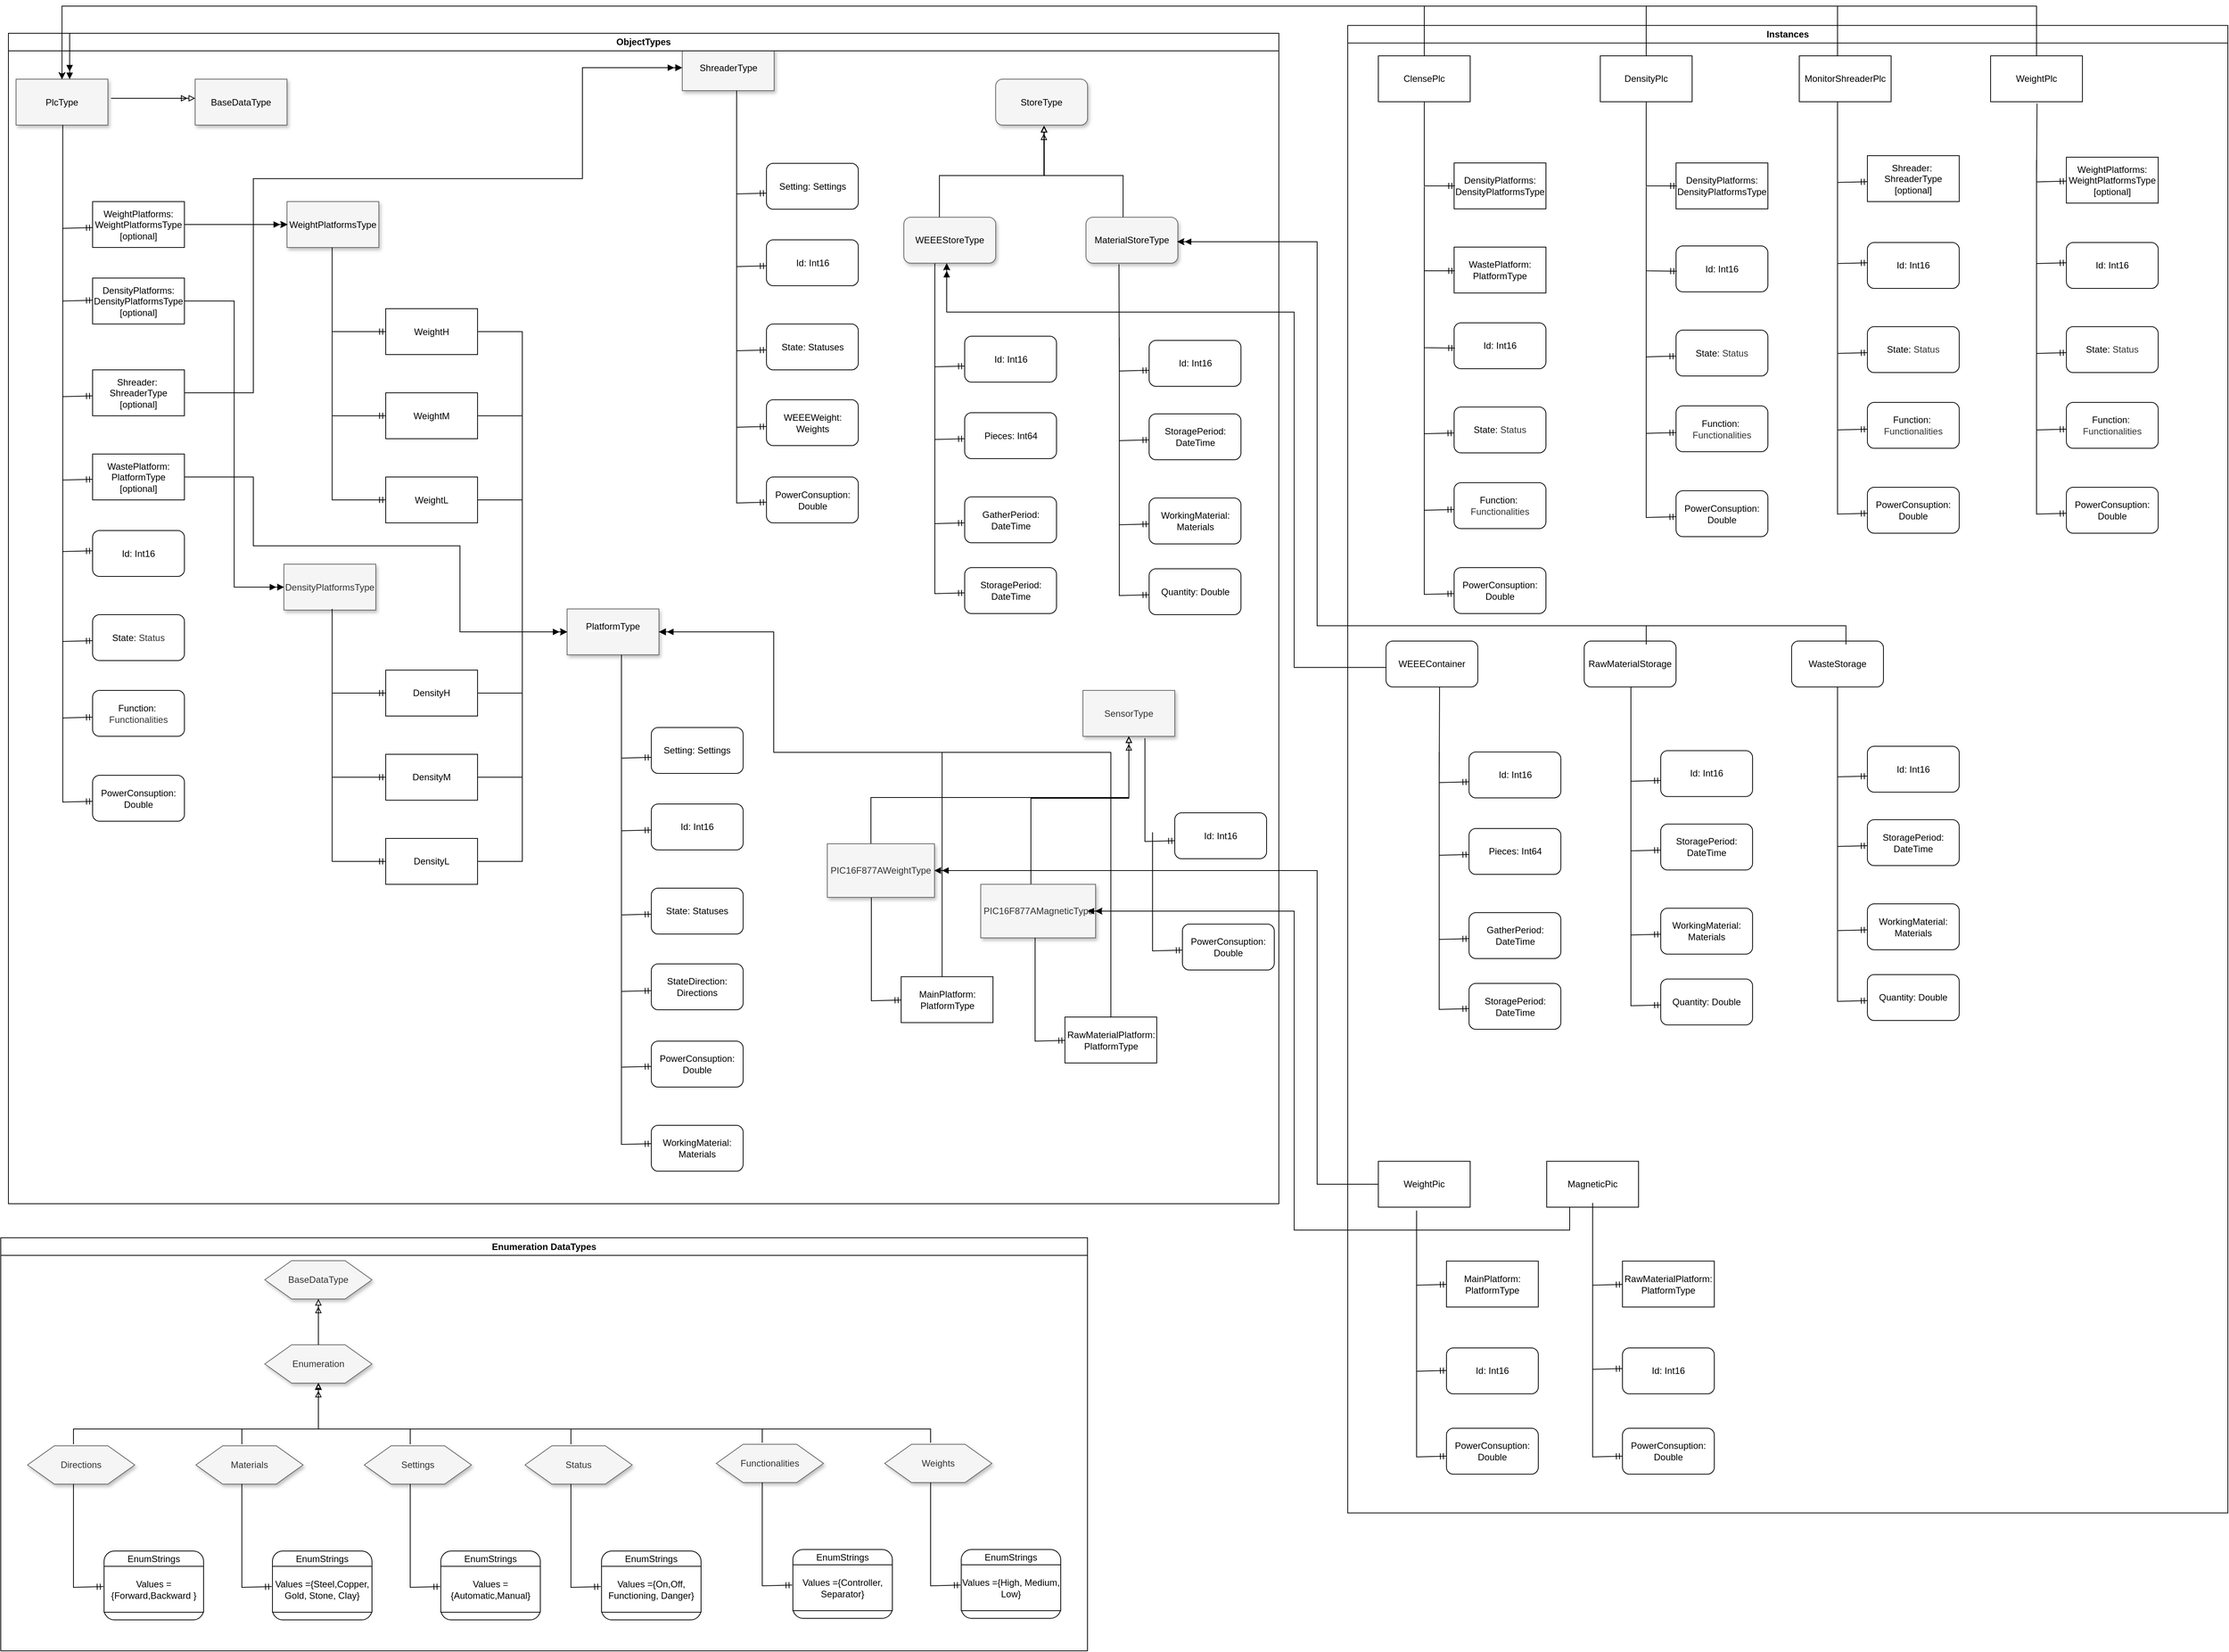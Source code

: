 <mxfile version="24.5.3" type="device">
  <diagram id="C5RBs43oDa-KdzZeNtuy" name="Page-1">
    <mxGraphModel dx="1793" dy="1055" grid="1" gridSize="10" guides="1" tooltips="1" connect="1" arrows="1" fold="1" page="1" pageScale="1" pageWidth="827" pageHeight="1169" math="0" shadow="0">
      <root>
        <mxCell id="WIyWlLk6GJQsqaUBKTNV-0" />
        <mxCell id="WIyWlLk6GJQsqaUBKTNV-1" parent="WIyWlLk6GJQsqaUBKTNV-0" />
        <mxCell id="UUt6KDNzxrwZEIbBzahc-18" value="&lt;div&gt;Id: Int16&lt;/div&gt;" style="rounded=1;whiteSpace=wrap;html=1;shadow=0;" parent="WIyWlLk6GJQsqaUBKTNV-1" vertex="1">
          <mxGeometry x="130" y="865.5" width="120" height="60" as="geometry" />
        </mxCell>
        <mxCell id="UUt6KDNzxrwZEIbBzahc-19" value="State:&amp;nbsp;&lt;span style=&quot;color: rgb(51, 51, 51);&quot;&gt;Status&lt;/span&gt;" style="rounded=1;whiteSpace=wrap;html=1;shadow=0;" parent="WIyWlLk6GJQsqaUBKTNV-1" vertex="1">
          <mxGeometry x="130" y="975.5" width="120" height="60" as="geometry" />
        </mxCell>
        <mxCell id="UUt6KDNzxrwZEIbBzahc-30" value="&lt;span style=&quot;color: rgb(0, 0, 0);&quot;&gt;PlcType&lt;/span&gt;" style="rounded=0;whiteSpace=wrap;html=1;fillColor=#f5f5f5;strokeColor=#666666;fontColor=#333333;shadow=1;" parent="WIyWlLk6GJQsqaUBKTNV-1" vertex="1">
          <mxGeometry x="30" y="275.5" width="120" height="60" as="geometry" />
        </mxCell>
        <mxCell id="UUt6KDNzxrwZEIbBzahc-35" value="Enumeration" style="shape=hexagon;perimeter=hexagonPerimeter2;whiteSpace=wrap;html=1;shadow=1;fillColor=#f5f5f5;strokeColor=#666666;fontColor=#333333;" parent="WIyWlLk6GJQsqaUBKTNV-1" vertex="1">
          <mxGeometry x="355" y="1930" width="140" height="50" as="geometry" />
        </mxCell>
        <mxCell id="UUt6KDNzxrwZEIbBzahc-36" value="&#xa;&lt;span style=&quot;color: rgb(0, 0, 0); font-family: Helvetica; font-size: 12px; font-style: normal; font-variant-ligatures: normal; font-variant-caps: normal; font-weight: 400; letter-spacing: normal; orphans: 2; text-align: center; text-indent: 0px; text-transform: none; widows: 2; word-spacing: 0px; -webkit-text-stroke-width: 0px; white-space: normal; background-color: rgb(251, 251, 251); text-decoration-thickness: initial; text-decoration-style: initial; text-decoration-color: initial; display: inline !important; float: none;&quot;&gt;PlatformType&lt;/span&gt;&#xa;&#xa;" style="rounded=0;whiteSpace=wrap;html=1;fillColor=#f5f5f5;strokeColor=#666666;fontColor=#333333;shadow=1;" parent="WIyWlLk6GJQsqaUBKTNV-1" vertex="1">
          <mxGeometry x="750" y="968" width="120" height="60" as="geometry" />
        </mxCell>
        <mxCell id="UUt6KDNzxrwZEIbBzahc-170" style="edgeStyle=orthogonalEdgeStyle;rounded=0;orthogonalLoop=1;jettySize=auto;html=1;entryX=0.5;entryY=1;entryDx=0;entryDy=0;endArrow=block;endFill=0;" parent="WIyWlLk6GJQsqaUBKTNV-1" edge="1">
          <mxGeometry relative="1" as="geometry">
            <Array as="points">
              <mxPoint x="1236.5" y="401.5" />
              <mxPoint x="1373.5" y="401.5" />
            </Array>
            <mxPoint x="1236.484" y="456.5" as="sourcePoint" />
            <mxPoint x="1373" y="336.5" as="targetPoint" />
          </mxGeometry>
        </mxCell>
        <mxCell id="UUt6KDNzxrwZEIbBzahc-40" value="BaseDataType" style="shape=hexagon;perimeter=hexagonPerimeter2;whiteSpace=wrap;html=1;shadow=1;fillColor=#f5f5f5;strokeColor=#666666;fontColor=#333333;" parent="WIyWlLk6GJQsqaUBKTNV-1" vertex="1">
          <mxGeometry x="355" y="1820" width="140" height="50" as="geometry" />
        </mxCell>
        <mxCell id="UUt6KDNzxrwZEIbBzahc-42" value="Directions" style="shape=hexagon;perimeter=hexagonPerimeter2;whiteSpace=wrap;html=1;shadow=1;fillColor=#f5f5f5;strokeColor=#666666;fontColor=#333333;" parent="WIyWlLk6GJQsqaUBKTNV-1" vertex="1">
          <mxGeometry x="45" y="2062" width="140" height="50" as="geometry" />
        </mxCell>
        <mxCell id="UUt6KDNzxrwZEIbBzahc-56" style="edgeStyle=orthogonalEdgeStyle;rounded=0;orthogonalLoop=1;jettySize=auto;html=1;entryX=0.5;entryY=1;entryDx=0;entryDy=0;startArrow=none;startFill=0;endArrow=block;endFill=0;" parent="WIyWlLk6GJQsqaUBKTNV-1" target="UUt6KDNzxrwZEIbBzahc-35" edge="1">
          <mxGeometry relative="1" as="geometry">
            <Array as="points">
              <mxPoint x="105" y="2040" />
              <mxPoint x="425" y="2040" />
            </Array>
            <mxPoint x="105.0" y="2060" as="sourcePoint" />
          </mxGeometry>
        </mxCell>
        <mxCell id="UUt6KDNzxrwZEIbBzahc-44" value="Materials" style="shape=hexagon;perimeter=hexagonPerimeter2;whiteSpace=wrap;html=1;shadow=1;fillColor=#f5f5f5;strokeColor=#666666;fontColor=#333333;" parent="WIyWlLk6GJQsqaUBKTNV-1" vertex="1">
          <mxGeometry x="265" y="2062" width="140" height="50" as="geometry" />
        </mxCell>
        <mxCell id="UUt6KDNzxrwZEIbBzahc-65" style="edgeStyle=orthogonalEdgeStyle;rounded=0;orthogonalLoop=1;jettySize=auto;html=1;entryX=0.5;entryY=1;entryDx=0;entryDy=0;endArrow=block;endFill=0;" parent="WIyWlLk6GJQsqaUBKTNV-1" target="UUt6KDNzxrwZEIbBzahc-35" edge="1">
          <mxGeometry relative="1" as="geometry">
            <Array as="points">
              <mxPoint x="325" y="2040" />
              <mxPoint x="425" y="2040" />
            </Array>
            <mxPoint x="325" y="2060" as="sourcePoint" />
          </mxGeometry>
        </mxCell>
        <mxCell id="UUt6KDNzxrwZEIbBzahc-46" value="Settings" style="shape=hexagon;perimeter=hexagonPerimeter2;whiteSpace=wrap;html=1;shadow=1;fillColor=#f5f5f5;strokeColor=#666666;fontColor=#333333;" parent="WIyWlLk6GJQsqaUBKTNV-1" vertex="1">
          <mxGeometry x="485" y="2062" width="140" height="50" as="geometry" />
        </mxCell>
        <mxCell id="UUt6KDNzxrwZEIbBzahc-68" style="edgeStyle=orthogonalEdgeStyle;rounded=0;orthogonalLoop=1;jettySize=auto;html=1;entryX=0.5;entryY=1;entryDx=0;entryDy=0;endArrow=block;endFill=0;" parent="WIyWlLk6GJQsqaUBKTNV-1" target="UUt6KDNzxrwZEIbBzahc-35" edge="1">
          <mxGeometry relative="1" as="geometry">
            <Array as="points">
              <mxPoint x="545" y="2040" />
              <mxPoint x="425" y="2040" />
            </Array>
            <mxPoint x="545" y="2060" as="sourcePoint" />
          </mxGeometry>
        </mxCell>
        <mxCell id="UUt6KDNzxrwZEIbBzahc-48" value="Status" style="shape=hexagon;perimeter=hexagonPerimeter2;whiteSpace=wrap;html=1;shadow=1;fillColor=#f5f5f5;strokeColor=#666666;fontColor=#333333;" parent="WIyWlLk6GJQsqaUBKTNV-1" vertex="1">
          <mxGeometry x="695" y="2062" width="140" height="50" as="geometry" />
        </mxCell>
        <mxCell id="UUt6KDNzxrwZEIbBzahc-71" style="edgeStyle=orthogonalEdgeStyle;rounded=0;orthogonalLoop=1;jettySize=auto;html=1;entryX=0.5;entryY=1;entryDx=0;entryDy=0;endArrow=block;endFill=0;" parent="WIyWlLk6GJQsqaUBKTNV-1" target="UUt6KDNzxrwZEIbBzahc-35" edge="1">
          <mxGeometry relative="1" as="geometry">
            <Array as="points">
              <mxPoint x="755" y="2040" />
              <mxPoint x="425" y="2040" />
            </Array>
            <mxPoint x="755.0" y="2060" as="sourcePoint" />
          </mxGeometry>
        </mxCell>
        <mxCell id="UUt6KDNzxrwZEIbBzahc-57" value="" style="group" parent="WIyWlLk6GJQsqaUBKTNV-1" vertex="1" connectable="0">
          <mxGeometry x="425" y="1980" height="60" as="geometry" />
        </mxCell>
        <mxCell id="UUt6KDNzxrwZEIbBzahc-58" value="" style="endArrow=block;html=1;endFill=0;rounded=1;" parent="UUt6KDNzxrwZEIbBzahc-57" edge="1">
          <mxGeometry width="50" height="50" relative="1" as="geometry">
            <mxPoint y="60" as="sourcePoint" />
            <mxPoint as="targetPoint" />
          </mxGeometry>
        </mxCell>
        <mxCell id="UUt6KDNzxrwZEIbBzahc-59" value="" style="endArrow=block;html=1;endFill=0;rounded=1;" parent="UUt6KDNzxrwZEIbBzahc-57" edge="1">
          <mxGeometry width="50" height="50" relative="1" as="geometry">
            <mxPoint y="60" as="sourcePoint" />
            <mxPoint y="10" as="targetPoint" />
          </mxGeometry>
        </mxCell>
        <mxCell id="UUt6KDNzxrwZEIbBzahc-60" value="" style="group" parent="WIyWlLk6GJQsqaUBKTNV-1" vertex="1" connectable="0">
          <mxGeometry x="425" y="1870" height="60" as="geometry" />
        </mxCell>
        <mxCell id="UUt6KDNzxrwZEIbBzahc-61" value="" style="endArrow=block;html=1;endFill=0;rounded=1;" parent="UUt6KDNzxrwZEIbBzahc-60" edge="1">
          <mxGeometry width="50" height="50" relative="1" as="geometry">
            <mxPoint y="60" as="sourcePoint" />
            <mxPoint as="targetPoint" />
          </mxGeometry>
        </mxCell>
        <mxCell id="UUt6KDNzxrwZEIbBzahc-62" value="" style="endArrow=block;html=1;endFill=0;rounded=1;" parent="UUt6KDNzxrwZEIbBzahc-60" edge="1">
          <mxGeometry width="50" height="50" relative="1" as="geometry">
            <mxPoint y="60" as="sourcePoint" />
            <mxPoint y="10" as="targetPoint" />
          </mxGeometry>
        </mxCell>
        <mxCell id="UUt6KDNzxrwZEIbBzahc-74" value="" style="endArrow=ERmandOne;html=1;endFill=0;rounded=0;entryX=-0.012;entryY=0.645;entryDx=0;entryDy=0;entryPerimeter=0;" parent="WIyWlLk6GJQsqaUBKTNV-1" edge="1">
          <mxGeometry width="50" height="50" relative="1" as="geometry">
            <mxPoint x="91" y="975.5" as="sourcePoint" />
            <mxPoint x="130" y="1109.5" as="targetPoint" />
            <Array as="points">
              <mxPoint x="91" y="1110.5" />
            </Array>
          </mxGeometry>
        </mxCell>
        <mxCell id="UUt6KDNzxrwZEIbBzahc-75" value="Function:&amp;nbsp;&lt;div&gt;&lt;span style=&quot;color: rgb(51, 51, 51);&quot;&gt;Functionalities&lt;/span&gt;&lt;/div&gt;" style="rounded=1;whiteSpace=wrap;html=1;shadow=0;" parent="WIyWlLk6GJQsqaUBKTNV-1" vertex="1">
          <mxGeometry x="130" y="1074.5" width="120" height="60" as="geometry" />
        </mxCell>
        <mxCell id="UUt6KDNzxrwZEIbBzahc-77" value="" style="endArrow=ERmandOne;html=1;endFill=0;rounded=0;entryX=-0.012;entryY=0.645;entryDx=0;entryDy=0;entryPerimeter=0;" parent="WIyWlLk6GJQsqaUBKTNV-1" edge="1">
          <mxGeometry width="50" height="50" relative="1" as="geometry">
            <mxPoint x="91" y="875.5" as="sourcePoint" />
            <mxPoint x="130" y="1009.5" as="targetPoint" />
            <Array as="points">
              <mxPoint x="91" y="1010.5" />
            </Array>
          </mxGeometry>
        </mxCell>
        <mxCell id="UUt6KDNzxrwZEIbBzahc-78" value="" style="endArrow=ERmandOne;html=1;endFill=0;rounded=0;entryX=-0.012;entryY=0.645;entryDx=0;entryDy=0;entryPerimeter=0;" parent="WIyWlLk6GJQsqaUBKTNV-1" edge="1">
          <mxGeometry width="50" height="50" relative="1" as="geometry">
            <mxPoint x="91" y="430.5" as="sourcePoint" />
            <mxPoint x="130" y="564.5" as="targetPoint" />
            <Array as="points">
              <mxPoint x="91" y="565.5" />
            </Array>
          </mxGeometry>
        </mxCell>
        <mxCell id="UUt6KDNzxrwZEIbBzahc-80" value="" style="endArrow=ERmandOne;html=1;endFill=0;rounded=0;entryX=-0.012;entryY=0.645;entryDx=0;entryDy=0;entryPerimeter=0;" parent="WIyWlLk6GJQsqaUBKTNV-1" edge="1">
          <mxGeometry width="50" height="50" relative="1" as="geometry">
            <mxPoint x="91" y="335.5" as="sourcePoint" />
            <mxPoint x="130" y="469.5" as="targetPoint" />
            <Array as="points">
              <mxPoint x="91" y="470.5" />
            </Array>
          </mxGeometry>
        </mxCell>
        <mxCell id="UUt6KDNzxrwZEIbBzahc-93" value="Id: Int16" style="rounded=1;whiteSpace=wrap;html=1;shadow=0;" parent="WIyWlLk6GJQsqaUBKTNV-1" vertex="1">
          <mxGeometry x="860" y="1223" width="120" height="60" as="geometry" />
        </mxCell>
        <mxCell id="UUt6KDNzxrwZEIbBzahc-94" value="State: Statuses" style="rounded=1;whiteSpace=wrap;html=1;shadow=0;" parent="WIyWlLk6GJQsqaUBKTNV-1" vertex="1">
          <mxGeometry x="860" y="1333" width="120" height="60" as="geometry" />
        </mxCell>
        <mxCell id="UUt6KDNzxrwZEIbBzahc-95" value="StateDirection: Directions" style="rounded=1;whiteSpace=wrap;html=1;shadow=0;" parent="WIyWlLk6GJQsqaUBKTNV-1" vertex="1">
          <mxGeometry x="860" y="1432" width="120" height="60" as="geometry" />
        </mxCell>
        <mxCell id="UUt6KDNzxrwZEIbBzahc-96" value="" style="endArrow=ERmandOne;html=1;endFill=0;rounded=0;entryX=-0.012;entryY=0.645;entryDx=0;entryDy=0;entryPerimeter=0;" parent="WIyWlLk6GJQsqaUBKTNV-1" edge="1">
          <mxGeometry width="50" height="50" relative="1" as="geometry">
            <mxPoint x="821" y="1333" as="sourcePoint" />
            <mxPoint x="860" y="1467" as="targetPoint" />
            <Array as="points">
              <mxPoint x="821" y="1468" />
            </Array>
          </mxGeometry>
        </mxCell>
        <mxCell id="UUt6KDNzxrwZEIbBzahc-97" value="PowerConsuption: Double" style="rounded=1;whiteSpace=wrap;html=1;shadow=0;" parent="WIyWlLk6GJQsqaUBKTNV-1" vertex="1">
          <mxGeometry x="860" y="1533" width="120" height="60" as="geometry" />
        </mxCell>
        <mxCell id="UUt6KDNzxrwZEIbBzahc-98" value="" style="endArrow=ERmandOne;html=1;endFill=0;rounded=0;entryX=-0.012;entryY=0.645;entryDx=0;entryDy=0;entryPerimeter=0;" parent="WIyWlLk6GJQsqaUBKTNV-1" edge="1">
          <mxGeometry width="50" height="50" relative="1" as="geometry">
            <mxPoint x="821" y="1432" as="sourcePoint" />
            <mxPoint x="860" y="1566" as="targetPoint" />
            <Array as="points">
              <mxPoint x="821" y="1567" />
            </Array>
          </mxGeometry>
        </mxCell>
        <mxCell id="UUt6KDNzxrwZEIbBzahc-99" value="" style="endArrow=ERmandOne;html=1;endFill=0;rounded=0;entryX=-0.012;entryY=0.645;entryDx=0;entryDy=0;entryPerimeter=0;" parent="WIyWlLk6GJQsqaUBKTNV-1" edge="1">
          <mxGeometry width="50" height="50" relative="1" as="geometry">
            <mxPoint x="821" y="1233" as="sourcePoint" />
            <mxPoint x="860" y="1367" as="targetPoint" />
            <Array as="points">
              <mxPoint x="821" y="1368" />
            </Array>
          </mxGeometry>
        </mxCell>
        <mxCell id="UUt6KDNzxrwZEIbBzahc-100" value="" style="endArrow=ERmandOne;html=1;endFill=0;rounded=0;entryX=-0.012;entryY=0.645;entryDx=0;entryDy=0;entryPerimeter=0;" parent="WIyWlLk6GJQsqaUBKTNV-1" edge="1">
          <mxGeometry width="50" height="50" relative="1" as="geometry">
            <mxPoint x="821" y="1123" as="sourcePoint" />
            <mxPoint x="860" y="1257" as="targetPoint" />
            <Array as="points">
              <mxPoint x="821" y="1258" />
            </Array>
          </mxGeometry>
        </mxCell>
        <mxCell id="UUt6KDNzxrwZEIbBzahc-101" value="Setting: Settings" style="rounded=1;whiteSpace=wrap;html=1;shadow=0;" parent="WIyWlLk6GJQsqaUBKTNV-1" vertex="1">
          <mxGeometry x="860" y="1123" width="120" height="60" as="geometry" />
        </mxCell>
        <mxCell id="UUt6KDNzxrwZEIbBzahc-102" value="" style="endArrow=ERmandOne;html=1;endFill=0;rounded=0;entryX=-0.012;entryY=0.645;entryDx=0;entryDy=0;entryPerimeter=0;" parent="WIyWlLk6GJQsqaUBKTNV-1" edge="1">
          <mxGeometry width="50" height="50" relative="1" as="geometry">
            <mxPoint x="821" y="1028" as="sourcePoint" />
            <mxPoint x="860" y="1162" as="targetPoint" />
            <Array as="points">
              <mxPoint x="821" y="1163" />
            </Array>
          </mxGeometry>
        </mxCell>
        <mxCell id="UUt6KDNzxrwZEIbBzahc-103" value="WorkingMaterial: Materials" style="rounded=1;whiteSpace=wrap;html=1;shadow=0;" parent="WIyWlLk6GJQsqaUBKTNV-1" vertex="1">
          <mxGeometry x="860" y="1643" width="120" height="60" as="geometry" />
        </mxCell>
        <mxCell id="UUt6KDNzxrwZEIbBzahc-104" value="" style="endArrow=ERmandOne;html=1;endFill=0;rounded=0;entryX=-0.012;entryY=0.645;entryDx=0;entryDy=0;entryPerimeter=0;" parent="WIyWlLk6GJQsqaUBKTNV-1" edge="1">
          <mxGeometry width="50" height="50" relative="1" as="geometry">
            <mxPoint x="821" y="1533" as="sourcePoint" />
            <mxPoint x="860" y="1667" as="targetPoint" />
            <Array as="points">
              <mxPoint x="821" y="1668" />
            </Array>
          </mxGeometry>
        </mxCell>
        <mxCell id="UUt6KDNzxrwZEIbBzahc-106" value="" style="rounded=1;whiteSpace=wrap;html=1;" parent="WIyWlLk6GJQsqaUBKTNV-1" vertex="1">
          <mxGeometry x="145" y="2199.5" width="130" height="90" as="geometry" />
        </mxCell>
        <mxCell id="UUt6KDNzxrwZEIbBzahc-107" value="" style="rounded=0;whiteSpace=wrap;html=1;" parent="WIyWlLk6GJQsqaUBKTNV-1" vertex="1">
          <mxGeometry x="145" y="2219.5" width="130" height="60" as="geometry" />
        </mxCell>
        <mxCell id="UUt6KDNzxrwZEIbBzahc-110" value="EnumStrings" style="text;html=1;align=center;verticalAlign=middle;whiteSpace=wrap;rounded=0;" parent="WIyWlLk6GJQsqaUBKTNV-1" vertex="1">
          <mxGeometry x="180" y="2194.5" width="60" height="30" as="geometry" />
        </mxCell>
        <mxCell id="UUt6KDNzxrwZEIbBzahc-111" value="Values ={&lt;span style=&quot;background-color: initial;&quot;&gt;Forward,&lt;/span&gt;&lt;span style=&quot;background-color: initial;&quot;&gt;Backward&amp;nbsp;&lt;/span&gt;&lt;span style=&quot;background-color: initial;&quot;&gt;}&lt;/span&gt;" style="text;html=1;align=center;verticalAlign=middle;whiteSpace=wrap;rounded=0;" parent="WIyWlLk6GJQsqaUBKTNV-1" vertex="1">
          <mxGeometry x="145" y="2234.5" width="130" height="30" as="geometry" />
        </mxCell>
        <mxCell id="UUt6KDNzxrwZEIbBzahc-112" value="" style="endArrow=ERmandOne;html=1;endFill=0;rounded=0;entryX=-0.012;entryY=0.645;entryDx=0;entryDy=0;entryPerimeter=0;" parent="WIyWlLk6GJQsqaUBKTNV-1" edge="1">
          <mxGeometry width="50" height="50" relative="1" as="geometry">
            <mxPoint x="105" y="2112" as="sourcePoint" />
            <mxPoint x="144" y="2246" as="targetPoint" />
            <Array as="points">
              <mxPoint x="105" y="2247" />
            </Array>
          </mxGeometry>
        </mxCell>
        <mxCell id="UUt6KDNzxrwZEIbBzahc-113" value="" style="rounded=1;whiteSpace=wrap;html=1;" parent="WIyWlLk6GJQsqaUBKTNV-1" vertex="1">
          <mxGeometry x="365" y="2199.5" width="130" height="90" as="geometry" />
        </mxCell>
        <mxCell id="UUt6KDNzxrwZEIbBzahc-114" value="" style="rounded=0;whiteSpace=wrap;html=1;" parent="WIyWlLk6GJQsqaUBKTNV-1" vertex="1">
          <mxGeometry x="365" y="2219.5" width="130" height="60" as="geometry" />
        </mxCell>
        <mxCell id="UUt6KDNzxrwZEIbBzahc-115" value="EnumStrings" style="text;html=1;align=center;verticalAlign=middle;whiteSpace=wrap;rounded=0;" parent="WIyWlLk6GJQsqaUBKTNV-1" vertex="1">
          <mxGeometry x="400" y="2194.5" width="60" height="30" as="geometry" />
        </mxCell>
        <mxCell id="UUt6KDNzxrwZEIbBzahc-116" value="Values ={&lt;span style=&quot;background-color: initial;&quot;&gt;Steel,&lt;/span&gt;&lt;span style=&quot;background-color: initial;&quot;&gt;Copper,&lt;/span&gt;&lt;div&gt;&lt;span style=&quot;background-color: initial;&quot;&gt;Gold, Stone, Clay}&lt;/span&gt;&lt;/div&gt;" style="text;html=1;align=center;verticalAlign=middle;whiteSpace=wrap;rounded=0;" parent="WIyWlLk6GJQsqaUBKTNV-1" vertex="1">
          <mxGeometry x="365" y="2234.5" width="130" height="30" as="geometry" />
        </mxCell>
        <mxCell id="UUt6KDNzxrwZEIbBzahc-117" value="" style="endArrow=ERmandOne;html=1;endFill=0;rounded=0;entryX=-0.012;entryY=0.645;entryDx=0;entryDy=0;entryPerimeter=0;" parent="WIyWlLk6GJQsqaUBKTNV-1" edge="1">
          <mxGeometry width="50" height="50" relative="1" as="geometry">
            <mxPoint x="325" y="2112" as="sourcePoint" />
            <mxPoint x="364" y="2246" as="targetPoint" />
            <Array as="points">
              <mxPoint x="325" y="2247" />
            </Array>
          </mxGeometry>
        </mxCell>
        <mxCell id="UUt6KDNzxrwZEIbBzahc-118" value="" style="rounded=1;whiteSpace=wrap;html=1;" parent="WIyWlLk6GJQsqaUBKTNV-1" vertex="1">
          <mxGeometry x="585" y="2199.5" width="130" height="90" as="geometry" />
        </mxCell>
        <mxCell id="UUt6KDNzxrwZEIbBzahc-119" value="" style="rounded=0;whiteSpace=wrap;html=1;" parent="WIyWlLk6GJQsqaUBKTNV-1" vertex="1">
          <mxGeometry x="585" y="2219.5" width="130" height="60" as="geometry" />
        </mxCell>
        <mxCell id="UUt6KDNzxrwZEIbBzahc-120" value="EnumStrings" style="text;html=1;align=center;verticalAlign=middle;whiteSpace=wrap;rounded=0;" parent="WIyWlLk6GJQsqaUBKTNV-1" vertex="1">
          <mxGeometry x="620" y="2194.5" width="60" height="30" as="geometry" />
        </mxCell>
        <mxCell id="UUt6KDNzxrwZEIbBzahc-121" value="Values ={&lt;span style=&quot;background-color: initial;&quot;&gt;Automatic,&lt;/span&gt;&lt;span style=&quot;background-color: initial;&quot;&gt;Manual&lt;/span&gt;&lt;span style=&quot;background-color: initial;&quot;&gt;}&lt;/span&gt;" style="text;html=1;align=center;verticalAlign=middle;whiteSpace=wrap;rounded=0;" parent="WIyWlLk6GJQsqaUBKTNV-1" vertex="1">
          <mxGeometry x="585" y="2234.5" width="130" height="30" as="geometry" />
        </mxCell>
        <mxCell id="UUt6KDNzxrwZEIbBzahc-122" value="" style="endArrow=ERmandOne;html=1;endFill=0;rounded=0;entryX=-0.012;entryY=0.645;entryDx=0;entryDy=0;entryPerimeter=0;" parent="WIyWlLk6GJQsqaUBKTNV-1" edge="1">
          <mxGeometry width="50" height="50" relative="1" as="geometry">
            <mxPoint x="545" y="2112" as="sourcePoint" />
            <mxPoint x="584" y="2246" as="targetPoint" />
            <Array as="points">
              <mxPoint x="545" y="2247" />
            </Array>
          </mxGeometry>
        </mxCell>
        <mxCell id="UUt6KDNzxrwZEIbBzahc-123" value="" style="rounded=1;whiteSpace=wrap;html=1;" parent="WIyWlLk6GJQsqaUBKTNV-1" vertex="1">
          <mxGeometry x="795" y="2199.5" width="130" height="90" as="geometry" />
        </mxCell>
        <mxCell id="UUt6KDNzxrwZEIbBzahc-124" value="" style="rounded=0;whiteSpace=wrap;html=1;" parent="WIyWlLk6GJQsqaUBKTNV-1" vertex="1">
          <mxGeometry x="795" y="2219.5" width="130" height="60" as="geometry" />
        </mxCell>
        <mxCell id="UUt6KDNzxrwZEIbBzahc-125" value="EnumStrings" style="text;html=1;align=center;verticalAlign=middle;whiteSpace=wrap;rounded=0;" parent="WIyWlLk6GJQsqaUBKTNV-1" vertex="1">
          <mxGeometry x="830" y="2194.5" width="60" height="30" as="geometry" />
        </mxCell>
        <mxCell id="UUt6KDNzxrwZEIbBzahc-126" value="Values ={&lt;span style=&quot;background-color: initial;&quot;&gt;On,&lt;/span&gt;&lt;span style=&quot;background-color: initial;&quot;&gt;Off, Functioning, Danger&lt;/span&gt;&lt;span style=&quot;background-color: initial;&quot;&gt;}&lt;/span&gt;" style="text;html=1;align=center;verticalAlign=middle;whiteSpace=wrap;rounded=0;" parent="WIyWlLk6GJQsqaUBKTNV-1" vertex="1">
          <mxGeometry x="795" y="2234.5" width="130" height="30" as="geometry" />
        </mxCell>
        <mxCell id="UUt6KDNzxrwZEIbBzahc-127" value="" style="endArrow=ERmandOne;html=1;endFill=0;rounded=0;entryX=-0.012;entryY=0.645;entryDx=0;entryDy=0;entryPerimeter=0;" parent="WIyWlLk6GJQsqaUBKTNV-1" edge="1">
          <mxGeometry width="50" height="50" relative="1" as="geometry">
            <mxPoint x="755" y="2112" as="sourcePoint" />
            <mxPoint x="794" y="2246" as="targetPoint" />
            <Array as="points">
              <mxPoint x="755" y="2247" />
            </Array>
          </mxGeometry>
        </mxCell>
        <mxCell id="UUt6KDNzxrwZEIbBzahc-128" value="Pieces: Int64" style="rounded=1;whiteSpace=wrap;html=1;shadow=0;" parent="WIyWlLk6GJQsqaUBKTNV-1" vertex="1">
          <mxGeometry x="1269.5" y="711.5" width="120" height="60" as="geometry" />
        </mxCell>
        <mxCell id="UUt6KDNzxrwZEIbBzahc-129" value="GatherPeriod: DateTime" style="rounded=1;whiteSpace=wrap;html=1;shadow=0;" parent="WIyWlLk6GJQsqaUBKTNV-1" vertex="1">
          <mxGeometry x="1269.5" y="821.5" width="120" height="60" as="geometry" />
        </mxCell>
        <mxCell id="UUt6KDNzxrwZEIbBzahc-132" value="StoragePeriod: DateTime" style="rounded=1;whiteSpace=wrap;html=1;shadow=0;" parent="WIyWlLk6GJQsqaUBKTNV-1" vertex="1">
          <mxGeometry x="1269.5" y="914" width="120" height="60" as="geometry" />
        </mxCell>
        <mxCell id="UUt6KDNzxrwZEIbBzahc-133" value="" style="endArrow=ERmandOne;html=1;endFill=0;rounded=0;entryX=-0.012;entryY=0.645;entryDx=0;entryDy=0;entryPerimeter=0;" parent="WIyWlLk6GJQsqaUBKTNV-1" edge="1">
          <mxGeometry width="50" height="50" relative="1" as="geometry">
            <mxPoint x="1230.5" y="813" as="sourcePoint" />
            <mxPoint x="1269.5" y="947" as="targetPoint" />
            <Array as="points">
              <mxPoint x="1230.5" y="948" />
            </Array>
          </mxGeometry>
        </mxCell>
        <mxCell id="UUt6KDNzxrwZEIbBzahc-134" value="" style="endArrow=ERmandOne;html=1;endFill=0;rounded=0;entryX=-0.012;entryY=0.645;entryDx=0;entryDy=0;entryPerimeter=0;" parent="WIyWlLk6GJQsqaUBKTNV-1" edge="1">
          <mxGeometry width="50" height="50" relative="1" as="geometry">
            <mxPoint x="1230.5" y="721.5" as="sourcePoint" />
            <mxPoint x="1269.5" y="855.5" as="targetPoint" />
            <Array as="points">
              <mxPoint x="1230.5" y="856.5" />
            </Array>
          </mxGeometry>
        </mxCell>
        <mxCell id="UUt6KDNzxrwZEIbBzahc-135" value="" style="endArrow=ERmandOne;html=1;endFill=0;rounded=0;entryX=-0.012;entryY=0.645;entryDx=0;entryDy=0;entryPerimeter=0;" parent="WIyWlLk6GJQsqaUBKTNV-1" edge="1">
          <mxGeometry width="50" height="50" relative="1" as="geometry">
            <mxPoint x="1230.5" y="611.5" as="sourcePoint" />
            <mxPoint x="1269.5" y="745.5" as="targetPoint" />
            <Array as="points">
              <mxPoint x="1230.5" y="746.5" />
            </Array>
          </mxGeometry>
        </mxCell>
        <mxCell id="UUt6KDNzxrwZEIbBzahc-136" value="Id: Int16" style="rounded=1;whiteSpace=wrap;html=1;shadow=0;" parent="WIyWlLk6GJQsqaUBKTNV-1" vertex="1">
          <mxGeometry x="1269.5" y="611.5" width="120" height="60" as="geometry" />
        </mxCell>
        <mxCell id="UUt6KDNzxrwZEIbBzahc-137" value="" style="endArrow=ERmandOne;html=1;endFill=0;rounded=0;entryX=-0.012;entryY=0.645;entryDx=0;entryDy=0;entryPerimeter=0;" parent="WIyWlLk6GJQsqaUBKTNV-1" edge="1">
          <mxGeometry width="50" height="50" relative="1" as="geometry">
            <mxPoint x="1230.5" y="516.5" as="sourcePoint" />
            <mxPoint x="1269.5" y="650.5" as="targetPoint" />
            <Array as="points">
              <mxPoint x="1230.5" y="651.5" />
            </Array>
          </mxGeometry>
        </mxCell>
        <mxCell id="UUt6KDNzxrwZEIbBzahc-150" value="Functionalities" style="shape=hexagon;perimeter=hexagonPerimeter2;whiteSpace=wrap;html=1;shadow=1;fillColor=#f5f5f5;strokeColor=#666666;fontColor=#333333;" parent="WIyWlLk6GJQsqaUBKTNV-1" vertex="1">
          <mxGeometry x="945" y="2060" width="140" height="50" as="geometry" />
        </mxCell>
        <mxCell id="UUt6KDNzxrwZEIbBzahc-157" style="edgeStyle=orthogonalEdgeStyle;rounded=0;orthogonalLoop=1;jettySize=auto;html=1;entryX=0.5;entryY=1;entryDx=0;entryDy=0;endArrow=block;endFill=0;" parent="WIyWlLk6GJQsqaUBKTNV-1" target="UUt6KDNzxrwZEIbBzahc-35" edge="1">
          <mxGeometry relative="1" as="geometry">
            <Array as="points">
              <mxPoint x="1005" y="2040" />
              <mxPoint x="425" y="2040" />
            </Array>
            <mxPoint x="1005.0" y="2058" as="sourcePoint" />
          </mxGeometry>
        </mxCell>
        <mxCell id="UUt6KDNzxrwZEIbBzahc-152" value="" style="rounded=1;whiteSpace=wrap;html=1;" parent="WIyWlLk6GJQsqaUBKTNV-1" vertex="1">
          <mxGeometry x="1045" y="2197.5" width="130" height="90" as="geometry" />
        </mxCell>
        <mxCell id="UUt6KDNzxrwZEIbBzahc-153" value="" style="rounded=0;whiteSpace=wrap;html=1;" parent="WIyWlLk6GJQsqaUBKTNV-1" vertex="1">
          <mxGeometry x="1045" y="2217.5" width="130" height="60" as="geometry" />
        </mxCell>
        <mxCell id="UUt6KDNzxrwZEIbBzahc-154" value="EnumStrings" style="text;html=1;align=center;verticalAlign=middle;whiteSpace=wrap;rounded=0;" parent="WIyWlLk6GJQsqaUBKTNV-1" vertex="1">
          <mxGeometry x="1080" y="2192.5" width="60" height="30" as="geometry" />
        </mxCell>
        <mxCell id="UUt6KDNzxrwZEIbBzahc-155" value="Values ={Controller, Separator&lt;span style=&quot;background-color: initial;&quot;&gt;}&lt;/span&gt;" style="text;html=1;align=center;verticalAlign=middle;whiteSpace=wrap;rounded=0;" parent="WIyWlLk6GJQsqaUBKTNV-1" vertex="1">
          <mxGeometry x="1045" y="2232.5" width="130" height="30" as="geometry" />
        </mxCell>
        <mxCell id="UUt6KDNzxrwZEIbBzahc-156" value="" style="endArrow=ERmandOne;html=1;endFill=0;rounded=0;entryX=-0.012;entryY=0.645;entryDx=0;entryDy=0;entryPerimeter=0;" parent="WIyWlLk6GJQsqaUBKTNV-1" edge="1">
          <mxGeometry width="50" height="50" relative="1" as="geometry">
            <mxPoint x="1005" y="2110" as="sourcePoint" />
            <mxPoint x="1044" y="2244" as="targetPoint" />
            <Array as="points">
              <mxPoint x="1005" y="2245" />
            </Array>
          </mxGeometry>
        </mxCell>
        <mxCell id="UUt6KDNzxrwZEIbBzahc-158" value="PowerConsuption: Double" style="rounded=1;whiteSpace=wrap;html=1;shadow=0;" parent="WIyWlLk6GJQsqaUBKTNV-1" vertex="1">
          <mxGeometry x="130" y="1185.5" width="120" height="60" as="geometry" />
        </mxCell>
        <mxCell id="UUt6KDNzxrwZEIbBzahc-159" value="" style="endArrow=ERmandOne;html=1;endFill=0;rounded=0;entryX=-0.012;entryY=0.645;entryDx=0;entryDy=0;entryPerimeter=0;" parent="WIyWlLk6GJQsqaUBKTNV-1" edge="1">
          <mxGeometry width="50" height="50" relative="1" as="geometry">
            <mxPoint x="91" y="1085.5" as="sourcePoint" />
            <mxPoint x="130" y="1219.5" as="targetPoint" />
            <Array as="points">
              <mxPoint x="91" y="1220.5" />
            </Array>
          </mxGeometry>
        </mxCell>
        <mxCell id="UUt6KDNzxrwZEIbBzahc-172" style="edgeStyle=orthogonalEdgeStyle;rounded=0;orthogonalLoop=1;jettySize=auto;html=1;endArrow=block;endFill=0;" parent="WIyWlLk6GJQsqaUBKTNV-1" edge="1">
          <mxGeometry relative="1" as="geometry">
            <Array as="points">
              <mxPoint x="1476.5" y="401.5" />
              <mxPoint x="1373.5" y="401.5" />
            </Array>
            <mxPoint x="1476.484" y="458" as="sourcePoint" />
            <mxPoint x="1373.485" y="336.5" as="targetPoint" />
          </mxGeometry>
        </mxCell>
        <mxCell id="UUt6KDNzxrwZEIbBzahc-167" value="" style="group" parent="WIyWlLk6GJQsqaUBKTNV-1" vertex="1" connectable="0">
          <mxGeometry x="1373" y="336.5" height="60" as="geometry" />
        </mxCell>
        <mxCell id="UUt6KDNzxrwZEIbBzahc-168" value="" style="endArrow=block;html=1;endFill=0;rounded=1;" parent="UUt6KDNzxrwZEIbBzahc-167" edge="1">
          <mxGeometry width="50" height="50" relative="1" as="geometry">
            <mxPoint y="60" as="sourcePoint" />
            <mxPoint as="targetPoint" />
          </mxGeometry>
        </mxCell>
        <mxCell id="UUt6KDNzxrwZEIbBzahc-169" value="" style="endArrow=block;html=1;endFill=0;rounded=1;" parent="UUt6KDNzxrwZEIbBzahc-167" edge="1">
          <mxGeometry width="50" height="50" relative="1" as="geometry">
            <mxPoint y="60" as="sourcePoint" />
            <mxPoint y="10" as="targetPoint" />
          </mxGeometry>
        </mxCell>
        <mxCell id="UUt6KDNzxrwZEIbBzahc-175" value="StoragePeriod: DateTime" style="rounded=1;whiteSpace=wrap;html=1;shadow=0;" parent="WIyWlLk6GJQsqaUBKTNV-1" vertex="1">
          <mxGeometry x="1510.5" y="713" width="120" height="60" as="geometry" />
        </mxCell>
        <mxCell id="UUt6KDNzxrwZEIbBzahc-176" value="" style="endArrow=ERmandOne;html=1;endFill=0;rounded=0;entryX=-0.012;entryY=0.645;entryDx=0;entryDy=0;entryPerimeter=0;" parent="WIyWlLk6GJQsqaUBKTNV-1" edge="1">
          <mxGeometry width="50" height="50" relative="1" as="geometry">
            <mxPoint x="1471.5" y="613" as="sourcePoint" />
            <mxPoint x="1510.5" y="747" as="targetPoint" />
            <Array as="points">
              <mxPoint x="1471.5" y="748" />
            </Array>
          </mxGeometry>
        </mxCell>
        <mxCell id="UUt6KDNzxrwZEIbBzahc-179" value="Id: Int16" style="rounded=1;whiteSpace=wrap;html=1;shadow=0;" parent="WIyWlLk6GJQsqaUBKTNV-1" vertex="1">
          <mxGeometry x="1510.5" y="617" width="120" height="60" as="geometry" />
        </mxCell>
        <mxCell id="UUt6KDNzxrwZEIbBzahc-180" value="" style="endArrow=ERmandOne;html=1;endFill=0;rounded=0;entryX=-0.012;entryY=0.645;entryDx=0;entryDy=0;entryPerimeter=0;exitX=0.359;exitY=1.026;exitDx=0;exitDy=0;exitPerimeter=0;" parent="WIyWlLk6GJQsqaUBKTNV-1" edge="1" source="Noa-eCwuE6UyC33g5YZ0-0">
          <mxGeometry width="50" height="50" relative="1" as="geometry">
            <mxPoint x="1471.5" y="522" as="sourcePoint" />
            <mxPoint x="1510.5" y="656" as="targetPoint" />
            <Array as="points">
              <mxPoint x="1471.5" y="657" />
            </Array>
          </mxGeometry>
        </mxCell>
        <mxCell id="UUt6KDNzxrwZEIbBzahc-181" value="WorkingMaterial: Materials" style="rounded=1;whiteSpace=wrap;html=1;shadow=0;" parent="WIyWlLk6GJQsqaUBKTNV-1" vertex="1">
          <mxGeometry x="1510.5" y="823" width="120" height="60" as="geometry" />
        </mxCell>
        <mxCell id="UUt6KDNzxrwZEIbBzahc-182" value="" style="endArrow=ERmandOne;html=1;endFill=0;rounded=0;entryX=-0.012;entryY=0.645;entryDx=0;entryDy=0;entryPerimeter=0;" parent="WIyWlLk6GJQsqaUBKTNV-1" edge="1">
          <mxGeometry width="50" height="50" relative="1" as="geometry">
            <mxPoint x="1471.5" y="723" as="sourcePoint" />
            <mxPoint x="1510.5" y="857" as="targetPoint" />
            <Array as="points">
              <mxPoint x="1471.5" y="858" />
            </Array>
          </mxGeometry>
        </mxCell>
        <mxCell id="UUt6KDNzxrwZEIbBzahc-183" value="Quantity: Double" style="rounded=1;whiteSpace=wrap;html=1;shadow=0;" parent="WIyWlLk6GJQsqaUBKTNV-1" vertex="1">
          <mxGeometry x="1510.5" y="915.5" width="120" height="60" as="geometry" />
        </mxCell>
        <mxCell id="UUt6KDNzxrwZEIbBzahc-184" value="" style="endArrow=ERmandOne;html=1;endFill=0;rounded=0;entryX=-0.012;entryY=0.645;entryDx=0;entryDy=0;entryPerimeter=0;" parent="WIyWlLk6GJQsqaUBKTNV-1" edge="1">
          <mxGeometry width="50" height="50" relative="1" as="geometry">
            <mxPoint x="1471.5" y="815.5" as="sourcePoint" />
            <mxPoint x="1510.5" y="949.5" as="targetPoint" />
            <Array as="points">
              <mxPoint x="1471.5" y="950.5" />
            </Array>
          </mxGeometry>
        </mxCell>
        <mxCell id="SBvWP1Fa7BbokbH3RzgJ-39" style="edgeStyle=orthogonalEdgeStyle;rounded=0;orthogonalLoop=1;jettySize=auto;html=1;entryX=0;entryY=0.5;entryDx=0;entryDy=0;" parent="WIyWlLk6GJQsqaUBKTNV-1" target="UUt6KDNzxrwZEIbBzahc-199" edge="1">
          <mxGeometry relative="1" as="geometry">
            <mxPoint x="250" y="685.537" as="sourcePoint" />
            <Array as="points">
              <mxPoint x="340" y="685.5" />
              <mxPoint x="340" y="405.5" />
              <mxPoint x="770" y="405.5" />
              <mxPoint x="770" y="260.5" />
            </Array>
          </mxGeometry>
        </mxCell>
        <mxCell id="UUt6KDNzxrwZEIbBzahc-197" value="" style="endArrow=ERmandOne;html=1;endFill=0;rounded=0;entryX=-0.012;entryY=0.645;entryDx=0;entryDy=0;entryPerimeter=0;" parent="WIyWlLk6GJQsqaUBKTNV-1" edge="1">
          <mxGeometry width="50" height="50" relative="1" as="geometry">
            <mxPoint x="91" y="664.5" as="sourcePoint" />
            <mxPoint x="130" y="798.5" as="targetPoint" />
            <Array as="points">
              <mxPoint x="91" y="799.5" />
            </Array>
          </mxGeometry>
        </mxCell>
        <mxCell id="UUt6KDNzxrwZEIbBzahc-199" value="&lt;span style=&quot;color: rgb(0, 0, 0);&quot;&gt;ShreaderType&lt;/span&gt;" style="rounded=0;whiteSpace=wrap;html=1;fillColor=#f5f5f5;strokeColor=#666666;fontColor=#333333;shadow=1;" parent="WIyWlLk6GJQsqaUBKTNV-1" vertex="1">
          <mxGeometry x="900.5" y="230.5" width="120" height="60" as="geometry" />
        </mxCell>
        <mxCell id="UUt6KDNzxrwZEIbBzahc-201" value="Id: Int16" style="rounded=1;whiteSpace=wrap;html=1;shadow=0;" parent="WIyWlLk6GJQsqaUBKTNV-1" vertex="1">
          <mxGeometry x="1010.5" y="485.5" width="120" height="60" as="geometry" />
        </mxCell>
        <mxCell id="UUt6KDNzxrwZEIbBzahc-202" value="State: Statuses" style="rounded=1;whiteSpace=wrap;html=1;shadow=0;" parent="WIyWlLk6GJQsqaUBKTNV-1" vertex="1">
          <mxGeometry x="1010.5" y="595.5" width="120" height="60" as="geometry" />
        </mxCell>
        <mxCell id="UUt6KDNzxrwZEIbBzahc-203" value="WEEEWeight: Weights" style="rounded=1;whiteSpace=wrap;html=1;shadow=0;" parent="WIyWlLk6GJQsqaUBKTNV-1" vertex="1">
          <mxGeometry x="1010.5" y="694.5" width="120" height="60" as="geometry" />
        </mxCell>
        <mxCell id="UUt6KDNzxrwZEIbBzahc-204" value="" style="endArrow=ERmandOne;html=1;endFill=0;rounded=0;entryX=-0.012;entryY=0.645;entryDx=0;entryDy=0;entryPerimeter=0;" parent="WIyWlLk6GJQsqaUBKTNV-1" edge="1">
          <mxGeometry width="50" height="50" relative="1" as="geometry">
            <mxPoint x="971.5" y="595.5" as="sourcePoint" />
            <mxPoint x="1010.5" y="729.5" as="targetPoint" />
            <Array as="points">
              <mxPoint x="971.5" y="730.5" />
            </Array>
          </mxGeometry>
        </mxCell>
        <mxCell id="UUt6KDNzxrwZEIbBzahc-205" value="PowerConsuption: Double" style="rounded=1;whiteSpace=wrap;html=1;shadow=0;" parent="WIyWlLk6GJQsqaUBKTNV-1" vertex="1">
          <mxGeometry x="1010.5" y="795.5" width="120" height="60" as="geometry" />
        </mxCell>
        <mxCell id="UUt6KDNzxrwZEIbBzahc-206" value="" style="endArrow=ERmandOne;html=1;endFill=0;rounded=0;entryX=-0.012;entryY=0.645;entryDx=0;entryDy=0;entryPerimeter=0;" parent="WIyWlLk6GJQsqaUBKTNV-1" edge="1">
          <mxGeometry width="50" height="50" relative="1" as="geometry">
            <mxPoint x="971.5" y="694.5" as="sourcePoint" />
            <mxPoint x="1010.5" y="828.5" as="targetPoint" />
            <Array as="points">
              <mxPoint x="971.5" y="829.5" />
            </Array>
          </mxGeometry>
        </mxCell>
        <mxCell id="UUt6KDNzxrwZEIbBzahc-207" value="" style="endArrow=ERmandOne;html=1;endFill=0;rounded=0;entryX=-0.012;entryY=0.645;entryDx=0;entryDy=0;entryPerimeter=0;" parent="WIyWlLk6GJQsqaUBKTNV-1" edge="1">
          <mxGeometry width="50" height="50" relative="1" as="geometry">
            <mxPoint x="971.5" y="495.5" as="sourcePoint" />
            <mxPoint x="1010.5" y="629.5" as="targetPoint" />
            <Array as="points">
              <mxPoint x="971.5" y="630.5" />
            </Array>
          </mxGeometry>
        </mxCell>
        <mxCell id="UUt6KDNzxrwZEIbBzahc-208" value="" style="endArrow=ERmandOne;html=1;endFill=0;rounded=0;entryX=-0.012;entryY=0.645;entryDx=0;entryDy=0;entryPerimeter=0;" parent="WIyWlLk6GJQsqaUBKTNV-1" edge="1">
          <mxGeometry width="50" height="50" relative="1" as="geometry">
            <mxPoint x="971.5" y="385.5" as="sourcePoint" />
            <mxPoint x="1010.5" y="519.5" as="targetPoint" />
            <Array as="points">
              <mxPoint x="971.5" y="520.5" />
            </Array>
          </mxGeometry>
        </mxCell>
        <mxCell id="UUt6KDNzxrwZEIbBzahc-209" value="Setting: Settings" style="rounded=1;whiteSpace=wrap;html=1;shadow=0;" parent="WIyWlLk6GJQsqaUBKTNV-1" vertex="1">
          <mxGeometry x="1010.5" y="385.5" width="120" height="60" as="geometry" />
        </mxCell>
        <mxCell id="UUt6KDNzxrwZEIbBzahc-210" value="" style="endArrow=ERmandOne;html=1;endFill=0;rounded=0;entryX=-0.012;entryY=0.645;entryDx=0;entryDy=0;entryPerimeter=0;" parent="WIyWlLk6GJQsqaUBKTNV-1" edge="1">
          <mxGeometry width="50" height="50" relative="1" as="geometry">
            <mxPoint x="971.5" y="290.5" as="sourcePoint" />
            <mxPoint x="1010.5" y="424.5" as="targetPoint" />
            <Array as="points">
              <mxPoint x="971.5" y="425.5" />
            </Array>
          </mxGeometry>
        </mxCell>
        <mxCell id="UUt6KDNzxrwZEIbBzahc-217" value="Weights" style="shape=hexagon;perimeter=hexagonPerimeter2;whiteSpace=wrap;html=1;shadow=1;fillColor=#f5f5f5;strokeColor=#666666;fontColor=#333333;" parent="WIyWlLk6GJQsqaUBKTNV-1" vertex="1">
          <mxGeometry x="1165" y="2060" width="140" height="50" as="geometry" />
        </mxCell>
        <mxCell id="UUt6KDNzxrwZEIbBzahc-224" style="edgeStyle=orthogonalEdgeStyle;rounded=0;orthogonalLoop=1;jettySize=auto;html=1;entryX=0.5;entryY=1;entryDx=0;entryDy=0;endArrow=classic;endFill=0;exitX=0.5;exitY=0;exitDx=0;exitDy=0;" parent="WIyWlLk6GJQsqaUBKTNV-1" target="UUt6KDNzxrwZEIbBzahc-35" edge="1">
          <mxGeometry relative="1" as="geometry">
            <Array as="points">
              <mxPoint x="1225" y="2040" />
              <mxPoint x="425" y="2040" />
            </Array>
            <mxPoint x="1225" y="2058" as="sourcePoint" />
          </mxGeometry>
        </mxCell>
        <mxCell id="UUt6KDNzxrwZEIbBzahc-219" value="" style="rounded=1;whiteSpace=wrap;html=1;" parent="WIyWlLk6GJQsqaUBKTNV-1" vertex="1">
          <mxGeometry x="1265" y="2197.5" width="130" height="90" as="geometry" />
        </mxCell>
        <mxCell id="UUt6KDNzxrwZEIbBzahc-220" value="" style="rounded=0;whiteSpace=wrap;html=1;" parent="WIyWlLk6GJQsqaUBKTNV-1" vertex="1">
          <mxGeometry x="1265" y="2217.5" width="130" height="60" as="geometry" />
        </mxCell>
        <mxCell id="UUt6KDNzxrwZEIbBzahc-221" value="EnumStrings" style="text;html=1;align=center;verticalAlign=middle;whiteSpace=wrap;rounded=0;" parent="WIyWlLk6GJQsqaUBKTNV-1" vertex="1">
          <mxGeometry x="1300" y="2192.5" width="60" height="30" as="geometry" />
        </mxCell>
        <mxCell id="UUt6KDNzxrwZEIbBzahc-222" value="Values ={High, Medium, Low&lt;span style=&quot;background-color: initial;&quot;&gt;}&lt;/span&gt;" style="text;html=1;align=center;verticalAlign=middle;whiteSpace=wrap;rounded=0;" parent="WIyWlLk6GJQsqaUBKTNV-1" vertex="1">
          <mxGeometry x="1265" y="2232.5" width="130" height="30" as="geometry" />
        </mxCell>
        <mxCell id="UUt6KDNzxrwZEIbBzahc-223" value="" style="endArrow=ERmandOne;html=1;endFill=0;rounded=0;entryX=-0.012;entryY=0.645;entryDx=0;entryDy=0;entryPerimeter=0;" parent="WIyWlLk6GJQsqaUBKTNV-1" edge="1">
          <mxGeometry width="50" height="50" relative="1" as="geometry">
            <mxPoint x="1225" y="2110" as="sourcePoint" />
            <mxPoint x="1264" y="2244" as="targetPoint" />
            <Array as="points">
              <mxPoint x="1225" y="2245" />
            </Array>
          </mxGeometry>
        </mxCell>
        <mxCell id="UUt6KDNzxrwZEIbBzahc-225" value="&lt;span style=&quot;color: rgb(0, 0, 0);&quot;&gt;BaseDataType&lt;/span&gt;" style="rounded=0;whiteSpace=wrap;html=1;fillColor=#f5f5f5;strokeColor=#666666;fontColor=#333333;shadow=1;" parent="WIyWlLk6GJQsqaUBKTNV-1" vertex="1">
          <mxGeometry x="264" y="275.5" width="120" height="60" as="geometry" />
        </mxCell>
        <mxCell id="UUt6KDNzxrwZEIbBzahc-227" value="" style="group;rotation=90;" parent="WIyWlLk6GJQsqaUBKTNV-1" vertex="1" connectable="0">
          <mxGeometry x="234" y="270.5" height="60" as="geometry" />
        </mxCell>
        <mxCell id="UUt6KDNzxrwZEIbBzahc-228" value="" style="endArrow=block;html=1;endFill=0;rounded=1;" parent="UUt6KDNzxrwZEIbBzahc-227" edge="1">
          <mxGeometry width="50" height="50" relative="1" as="geometry">
            <mxPoint x="-30" y="30" as="sourcePoint" />
            <mxPoint x="30" y="30" as="targetPoint" />
          </mxGeometry>
        </mxCell>
        <mxCell id="UUt6KDNzxrwZEIbBzahc-229" value="" style="endArrow=block;html=1;endFill=0;rounded=1;" parent="UUt6KDNzxrwZEIbBzahc-227" edge="1">
          <mxGeometry width="50" height="50" relative="1" as="geometry">
            <mxPoint x="-80" y="30" as="sourcePoint" />
            <mxPoint x="20" y="30" as="targetPoint" />
          </mxGeometry>
        </mxCell>
        <mxCell id="SBvWP1Fa7BbokbH3RzgJ-1" value="&lt;span style=&quot;color: rgb(0, 0, 0); text-wrap: nowrap;&quot;&gt;WeightPlatformsType&lt;/span&gt;" style="rounded=0;whiteSpace=wrap;html=1;fillColor=#f5f5f5;strokeColor=#666666;fontColor=#333333;shadow=1;" parent="WIyWlLk6GJQsqaUBKTNV-1" vertex="1">
          <mxGeometry x="384" y="435.5" width="120" height="60" as="geometry" />
        </mxCell>
        <mxCell id="SBvWP1Fa7BbokbH3RzgJ-11" style="edgeStyle=orthogonalEdgeStyle;rounded=0;orthogonalLoop=1;jettySize=auto;html=1;entryX=0;entryY=0.5;entryDx=0;entryDy=0;" parent="WIyWlLk6GJQsqaUBKTNV-1" source="SBvWP1Fa7BbokbH3RzgJ-2" target="UUt6KDNzxrwZEIbBzahc-36" edge="1">
          <mxGeometry relative="1" as="geometry" />
        </mxCell>
        <mxCell id="SBvWP1Fa7BbokbH3RzgJ-2" value="WeightH" style="rounded=0;whiteSpace=wrap;html=1;" parent="WIyWlLk6GJQsqaUBKTNV-1" vertex="1">
          <mxGeometry x="513" y="575.5" width="120" height="60" as="geometry" />
        </mxCell>
        <mxCell id="SBvWP1Fa7BbokbH3RzgJ-3" value="" style="endArrow=ERmandOne;html=1;endFill=0;rounded=0;entryX=0;entryY=0.5;entryDx=0;entryDy=0;exitX=0.5;exitY=1;exitDx=0;exitDy=0;" parent="WIyWlLk6GJQsqaUBKTNV-1" edge="1">
          <mxGeometry width="50" height="50" relative="1" as="geometry">
            <mxPoint x="443" y="495.5" as="sourcePoint" />
            <mxPoint x="513" y="605.5" as="targetPoint" />
            <Array as="points">
              <mxPoint x="443" y="605.5" />
            </Array>
          </mxGeometry>
        </mxCell>
        <mxCell id="SBvWP1Fa7BbokbH3RzgJ-12" style="edgeStyle=orthogonalEdgeStyle;rounded=0;orthogonalLoop=1;jettySize=auto;html=1;entryX=0;entryY=0.5;entryDx=0;entryDy=0;" parent="WIyWlLk6GJQsqaUBKTNV-1" source="SBvWP1Fa7BbokbH3RzgJ-4" target="UUt6KDNzxrwZEIbBzahc-36" edge="1">
          <mxGeometry relative="1" as="geometry" />
        </mxCell>
        <mxCell id="SBvWP1Fa7BbokbH3RzgJ-4" value="WeightM" style="rounded=0;whiteSpace=wrap;html=1;" parent="WIyWlLk6GJQsqaUBKTNV-1" vertex="1">
          <mxGeometry x="513" y="685.5" width="120" height="60" as="geometry" />
        </mxCell>
        <mxCell id="SBvWP1Fa7BbokbH3RzgJ-5" value="" style="endArrow=ERmandOne;html=1;endFill=0;rounded=0;entryX=0;entryY=0.5;entryDx=0;entryDy=0;exitX=0.5;exitY=1;exitDx=0;exitDy=0;" parent="WIyWlLk6GJQsqaUBKTNV-1" edge="1">
          <mxGeometry width="50" height="50" relative="1" as="geometry">
            <mxPoint x="443" y="605.5" as="sourcePoint" />
            <mxPoint x="513" y="715.5" as="targetPoint" />
            <Array as="points">
              <mxPoint x="443" y="715.5" />
            </Array>
          </mxGeometry>
        </mxCell>
        <mxCell id="SBvWP1Fa7BbokbH3RzgJ-13" style="edgeStyle=orthogonalEdgeStyle;rounded=0;orthogonalLoop=1;jettySize=auto;html=1;entryX=0;entryY=0.5;entryDx=0;entryDy=0;" parent="WIyWlLk6GJQsqaUBKTNV-1" source="SBvWP1Fa7BbokbH3RzgJ-6" target="UUt6KDNzxrwZEIbBzahc-36" edge="1">
          <mxGeometry relative="1" as="geometry" />
        </mxCell>
        <mxCell id="SBvWP1Fa7BbokbH3RzgJ-6" value="WeightL" style="rounded=0;whiteSpace=wrap;html=1;" parent="WIyWlLk6GJQsqaUBKTNV-1" vertex="1">
          <mxGeometry x="513" y="795.5" width="120" height="60" as="geometry" />
        </mxCell>
        <mxCell id="SBvWP1Fa7BbokbH3RzgJ-7" value="" style="endArrow=ERmandOne;html=1;endFill=0;rounded=0;entryX=0;entryY=0.5;entryDx=0;entryDy=0;exitX=0.5;exitY=1;exitDx=0;exitDy=0;" parent="WIyWlLk6GJQsqaUBKTNV-1" edge="1">
          <mxGeometry width="50" height="50" relative="1" as="geometry">
            <mxPoint x="443" y="715.5" as="sourcePoint" />
            <mxPoint x="513" y="825.5" as="targetPoint" />
            <Array as="points">
              <mxPoint x="443" y="825.5" />
            </Array>
          </mxGeometry>
        </mxCell>
        <mxCell id="SBvWP1Fa7BbokbH3RzgJ-8" value="" style="group;rotation=90;" parent="WIyWlLk6GJQsqaUBKTNV-1" vertex="1" connectable="0">
          <mxGeometry x="720" y="968" height="60" as="geometry" />
        </mxCell>
        <mxCell id="SBvWP1Fa7BbokbH3RzgJ-9" value="" style="endArrow=block;html=1;endFill=1;rounded=1;" parent="SBvWP1Fa7BbokbH3RzgJ-8" edge="1">
          <mxGeometry width="50" height="50" relative="1" as="geometry">
            <mxPoint x="-30" y="30" as="sourcePoint" />
            <mxPoint x="30" y="30" as="targetPoint" />
          </mxGeometry>
        </mxCell>
        <mxCell id="SBvWP1Fa7BbokbH3RzgJ-10" value="" style="endArrow=block;html=1;endFill=1;rounded=1;" parent="SBvWP1Fa7BbokbH3RzgJ-8" edge="1">
          <mxGeometry width="50" height="50" relative="1" as="geometry">
            <mxPoint x="-30" y="30" as="sourcePoint" />
            <mxPoint x="20" y="30" as="targetPoint" />
          </mxGeometry>
        </mxCell>
        <mxCell id="SBvWP1Fa7BbokbH3RzgJ-15" style="edgeStyle=orthogonalEdgeStyle;rounded=0;orthogonalLoop=1;jettySize=auto;html=1;" parent="WIyWlLk6GJQsqaUBKTNV-1" source="SBvWP1Fa7BbokbH3RzgJ-14" target="SBvWP1Fa7BbokbH3RzgJ-1" edge="1">
          <mxGeometry relative="1" as="geometry" />
        </mxCell>
        <mxCell id="SBvWP1Fa7BbokbH3RzgJ-14" value="WeightPlatforms:&lt;div&gt;WeightPlatformsType&lt;/div&gt;&lt;div&gt;[optional]&lt;/div&gt;" style="rounded=0;whiteSpace=wrap;html=1;" parent="WIyWlLk6GJQsqaUBKTNV-1" vertex="1">
          <mxGeometry x="130" y="435.5" width="120" height="60" as="geometry" />
        </mxCell>
        <mxCell id="SBvWP1Fa7BbokbH3RzgJ-16" value="" style="group;rotation=90;" parent="WIyWlLk6GJQsqaUBKTNV-1" vertex="1" connectable="0">
          <mxGeometry x="355" y="435.5" height="60" as="geometry" />
        </mxCell>
        <mxCell id="SBvWP1Fa7BbokbH3RzgJ-17" value="" style="endArrow=block;html=1;endFill=1;rounded=1;" parent="SBvWP1Fa7BbokbH3RzgJ-16" edge="1">
          <mxGeometry width="50" height="50" relative="1" as="geometry">
            <mxPoint x="-30" y="30" as="sourcePoint" />
            <mxPoint x="30" y="30" as="targetPoint" />
          </mxGeometry>
        </mxCell>
        <mxCell id="SBvWP1Fa7BbokbH3RzgJ-18" value="" style="endArrow=block;html=1;endFill=1;rounded=1;" parent="SBvWP1Fa7BbokbH3RzgJ-16" edge="1">
          <mxGeometry width="50" height="50" relative="1" as="geometry">
            <mxPoint x="-30" y="30" as="sourcePoint" />
            <mxPoint x="20" y="30" as="targetPoint" />
          </mxGeometry>
        </mxCell>
        <mxCell id="SBvWP1Fa7BbokbH3RzgJ-19" value="DensityPlatformsType" style="rounded=0;whiteSpace=wrap;html=1;fillColor=#f5f5f5;strokeColor=#666666;fontColor=#333333;shadow=1;" parent="WIyWlLk6GJQsqaUBKTNV-1" vertex="1">
          <mxGeometry x="380" y="909.5" width="120" height="60" as="geometry" />
        </mxCell>
        <mxCell id="SBvWP1Fa7BbokbH3RzgJ-25" style="edgeStyle=orthogonalEdgeStyle;rounded=0;orthogonalLoop=1;jettySize=auto;html=1;entryX=0;entryY=0.5;entryDx=0;entryDy=0;" parent="WIyWlLk6GJQsqaUBKTNV-1" source="SBvWP1Fa7BbokbH3RzgJ-24" target="SBvWP1Fa7BbokbH3RzgJ-19" edge="1">
          <mxGeometry relative="1" as="geometry" />
        </mxCell>
        <mxCell id="SBvWP1Fa7BbokbH3RzgJ-24" value="DensityPlatforms:&lt;div&gt;DensityPlatformsType&lt;br&gt;&lt;/div&gt;&lt;div&gt;[optional]&lt;br&gt;&lt;/div&gt;" style="rounded=0;whiteSpace=wrap;html=1;" parent="WIyWlLk6GJQsqaUBKTNV-1" vertex="1">
          <mxGeometry x="130" y="535.5" width="120" height="60" as="geometry" />
        </mxCell>
        <mxCell id="SBvWP1Fa7BbokbH3RzgJ-26" value="" style="group;rotation=90;" parent="WIyWlLk6GJQsqaUBKTNV-1" vertex="1" connectable="0">
          <mxGeometry x="350" y="909.5" height="60" as="geometry" />
        </mxCell>
        <mxCell id="SBvWP1Fa7BbokbH3RzgJ-27" value="" style="endArrow=block;html=1;endFill=1;rounded=1;" parent="SBvWP1Fa7BbokbH3RzgJ-26" edge="1">
          <mxGeometry width="50" height="50" relative="1" as="geometry">
            <mxPoint x="-30" y="30" as="sourcePoint" />
            <mxPoint x="30" y="30" as="targetPoint" />
          </mxGeometry>
        </mxCell>
        <mxCell id="SBvWP1Fa7BbokbH3RzgJ-28" value="" style="endArrow=block;html=1;endFill=1;rounded=1;" parent="SBvWP1Fa7BbokbH3RzgJ-26" edge="1">
          <mxGeometry width="50" height="50" relative="1" as="geometry">
            <mxPoint x="-30" y="30" as="sourcePoint" />
            <mxPoint x="20" y="30" as="targetPoint" />
          </mxGeometry>
        </mxCell>
        <mxCell id="SBvWP1Fa7BbokbH3RzgJ-35" style="edgeStyle=orthogonalEdgeStyle;rounded=0;orthogonalLoop=1;jettySize=auto;html=1;entryX=0;entryY=0.5;entryDx=0;entryDy=0;" parent="WIyWlLk6GJQsqaUBKTNV-1" source="SBvWP1Fa7BbokbH3RzgJ-29" target="UUt6KDNzxrwZEIbBzahc-36" edge="1">
          <mxGeometry relative="1" as="geometry" />
        </mxCell>
        <mxCell id="SBvWP1Fa7BbokbH3RzgJ-29" value="DensityH" style="rounded=0;whiteSpace=wrap;html=1;" parent="WIyWlLk6GJQsqaUBKTNV-1" vertex="1">
          <mxGeometry x="513" y="1048" width="120" height="60" as="geometry" />
        </mxCell>
        <mxCell id="SBvWP1Fa7BbokbH3RzgJ-30" value="" style="endArrow=ERmandOne;html=1;endFill=0;rounded=0;entryX=0;entryY=0.5;entryDx=0;entryDy=0;exitX=0.5;exitY=1;exitDx=0;exitDy=0;" parent="WIyWlLk6GJQsqaUBKTNV-1" edge="1">
          <mxGeometry width="50" height="50" relative="1" as="geometry">
            <mxPoint x="443" y="968" as="sourcePoint" />
            <mxPoint x="513" y="1078" as="targetPoint" />
            <Array as="points">
              <mxPoint x="443" y="1078" />
            </Array>
          </mxGeometry>
        </mxCell>
        <mxCell id="SBvWP1Fa7BbokbH3RzgJ-36" style="edgeStyle=orthogonalEdgeStyle;rounded=0;orthogonalLoop=1;jettySize=auto;html=1;entryX=0;entryY=0.5;entryDx=0;entryDy=0;" parent="WIyWlLk6GJQsqaUBKTNV-1" source="SBvWP1Fa7BbokbH3RzgJ-31" target="UUt6KDNzxrwZEIbBzahc-36" edge="1">
          <mxGeometry relative="1" as="geometry" />
        </mxCell>
        <mxCell id="SBvWP1Fa7BbokbH3RzgJ-31" value="DensityM" style="rounded=0;whiteSpace=wrap;html=1;" parent="WIyWlLk6GJQsqaUBKTNV-1" vertex="1">
          <mxGeometry x="513" y="1158" width="120" height="60" as="geometry" />
        </mxCell>
        <mxCell id="SBvWP1Fa7BbokbH3RzgJ-32" value="" style="endArrow=ERmandOne;html=1;endFill=0;rounded=0;entryX=0;entryY=0.5;entryDx=0;entryDy=0;exitX=0.5;exitY=1;exitDx=0;exitDy=0;" parent="WIyWlLk6GJQsqaUBKTNV-1" edge="1">
          <mxGeometry width="50" height="50" relative="1" as="geometry">
            <mxPoint x="443" y="1078" as="sourcePoint" />
            <mxPoint x="513" y="1188" as="targetPoint" />
            <Array as="points">
              <mxPoint x="443" y="1188" />
            </Array>
          </mxGeometry>
        </mxCell>
        <mxCell id="SBvWP1Fa7BbokbH3RzgJ-37" style="edgeStyle=orthogonalEdgeStyle;rounded=0;orthogonalLoop=1;jettySize=auto;html=1;entryX=0;entryY=0.5;entryDx=0;entryDy=0;" parent="WIyWlLk6GJQsqaUBKTNV-1" source="SBvWP1Fa7BbokbH3RzgJ-33" target="UUt6KDNzxrwZEIbBzahc-36" edge="1">
          <mxGeometry relative="1" as="geometry" />
        </mxCell>
        <mxCell id="SBvWP1Fa7BbokbH3RzgJ-33" value="DensityL" style="rounded=0;whiteSpace=wrap;html=1;" parent="WIyWlLk6GJQsqaUBKTNV-1" vertex="1">
          <mxGeometry x="513" y="1268" width="120" height="60" as="geometry" />
        </mxCell>
        <mxCell id="SBvWP1Fa7BbokbH3RzgJ-34" value="" style="endArrow=ERmandOne;html=1;endFill=0;rounded=0;entryX=0;entryY=0.5;entryDx=0;entryDy=0;exitX=0.5;exitY=1;exitDx=0;exitDy=0;" parent="WIyWlLk6GJQsqaUBKTNV-1" edge="1">
          <mxGeometry width="50" height="50" relative="1" as="geometry">
            <mxPoint x="443" y="1188" as="sourcePoint" />
            <mxPoint x="513" y="1298" as="targetPoint" />
            <Array as="points">
              <mxPoint x="443" y="1298" />
            </Array>
          </mxGeometry>
        </mxCell>
        <mxCell id="SBvWP1Fa7BbokbH3RzgJ-38" value="" style="endArrow=ERmandOne;html=1;endFill=0;rounded=0;entryX=-0.012;entryY=0.645;entryDx=0;entryDy=0;entryPerimeter=0;" parent="WIyWlLk6GJQsqaUBKTNV-1" edge="1">
          <mxGeometry width="50" height="50" relative="1" as="geometry">
            <mxPoint x="91" y="555.5" as="sourcePoint" />
            <mxPoint x="130" y="689.5" as="targetPoint" />
            <Array as="points">
              <mxPoint x="91" y="690.5" />
            </Array>
          </mxGeometry>
        </mxCell>
        <mxCell id="SBvWP1Fa7BbokbH3RzgJ-40" value="" style="group;rotation=90;" parent="WIyWlLk6GJQsqaUBKTNV-1" vertex="1" connectable="0">
          <mxGeometry x="870" y="230.5" height="60" as="geometry" />
        </mxCell>
        <mxCell id="SBvWP1Fa7BbokbH3RzgJ-41" value="" style="endArrow=block;html=1;endFill=1;rounded=1;" parent="SBvWP1Fa7BbokbH3RzgJ-40" edge="1">
          <mxGeometry width="50" height="50" relative="1" as="geometry">
            <mxPoint x="-30" y="30" as="sourcePoint" />
            <mxPoint x="30" y="30" as="targetPoint" />
          </mxGeometry>
        </mxCell>
        <mxCell id="SBvWP1Fa7BbokbH3RzgJ-42" value="" style="endArrow=block;html=1;endFill=1;rounded=1;" parent="SBvWP1Fa7BbokbH3RzgJ-40" edge="1">
          <mxGeometry width="50" height="50" relative="1" as="geometry">
            <mxPoint x="-30" y="30" as="sourcePoint" />
            <mxPoint x="20" y="30" as="targetPoint" />
          </mxGeometry>
        </mxCell>
        <mxCell id="SBvWP1Fa7BbokbH3RzgJ-43" value="" style="endArrow=ERmandOne;html=1;endFill=0;rounded=0;entryX=-0.012;entryY=0.645;entryDx=0;entryDy=0;entryPerimeter=0;" parent="WIyWlLk6GJQsqaUBKTNV-1" edge="1">
          <mxGeometry width="50" height="50" relative="1" as="geometry">
            <mxPoint x="91" y="758" as="sourcePoint" />
            <mxPoint x="130" y="892" as="targetPoint" />
            <Array as="points">
              <mxPoint x="91" y="893" />
            </Array>
          </mxGeometry>
        </mxCell>
        <mxCell id="SBvWP1Fa7BbokbH3RzgJ-45" style="edgeStyle=orthogonalEdgeStyle;rounded=0;orthogonalLoop=1;jettySize=auto;html=1;entryX=0;entryY=0.5;entryDx=0;entryDy=0;" parent="WIyWlLk6GJQsqaUBKTNV-1" source="SBvWP1Fa7BbokbH3RzgJ-44" target="UUt6KDNzxrwZEIbBzahc-36" edge="1">
          <mxGeometry relative="1" as="geometry">
            <Array as="points">
              <mxPoint x="340" y="795.5" />
              <mxPoint x="340" y="885.5" />
              <mxPoint x="610" y="885.5" />
              <mxPoint x="610" y="997.5" />
            </Array>
          </mxGeometry>
        </mxCell>
        <mxCell id="SBvWP1Fa7BbokbH3RzgJ-44" value="WastePlatform:&lt;div&gt;PlatformType&lt;/div&gt;&lt;div&gt;[optional]&lt;br&gt;&lt;/div&gt;" style="rounded=0;whiteSpace=wrap;html=1;" parent="WIyWlLk6GJQsqaUBKTNV-1" vertex="1">
          <mxGeometry x="130" y="765.5" width="120" height="60" as="geometry" />
        </mxCell>
        <mxCell id="SBvWP1Fa7BbokbH3RzgJ-46" value="&lt;div&gt;Shreader:&amp;nbsp;&lt;/div&gt;&lt;div&gt;&lt;span style=&quot;background-color: initial;&quot;&gt;ShreaderType&lt;/span&gt;&lt;/div&gt;&lt;div&gt;[optional]&lt;span style=&quot;background-color: initial;&quot;&gt;&lt;br&gt;&lt;/span&gt;&lt;/div&gt;" style="rounded=0;whiteSpace=wrap;html=1;" parent="WIyWlLk6GJQsqaUBKTNV-1" vertex="1">
          <mxGeometry x="130" y="655.5" width="120" height="60" as="geometry" />
        </mxCell>
        <mxCell id="acxR7gcSzRu7Dzwimu_w-0" value="SensorType" style="rounded=0;whiteSpace=wrap;html=1;fillColor=#f5f5f5;strokeColor=#666666;fontColor=#333333;shadow=1;" parent="WIyWlLk6GJQsqaUBKTNV-1" vertex="1">
          <mxGeometry x="1424" y="1074.5" width="120" height="60" as="geometry" />
        </mxCell>
        <mxCell id="acxR7gcSzRu7Dzwimu_w-6" style="edgeStyle=orthogonalEdgeStyle;rounded=0;orthogonalLoop=1;jettySize=auto;html=1;endArrow=block;endFill=0;" parent="WIyWlLk6GJQsqaUBKTNV-1" source="acxR7gcSzRu7Dzwimu_w-1" target="acxR7gcSzRu7Dzwimu_w-0" edge="1">
          <mxGeometry relative="1" as="geometry">
            <Array as="points">
              <mxPoint x="1147" y="1214.5" />
              <mxPoint x="1484" y="1214.5" />
            </Array>
          </mxGeometry>
        </mxCell>
        <mxCell id="acxR7gcSzRu7Dzwimu_w-7" style="edgeStyle=orthogonalEdgeStyle;rounded=0;orthogonalLoop=1;jettySize=auto;html=1;endArrow=block;endFill=0;" parent="WIyWlLk6GJQsqaUBKTNV-1" source="acxR7gcSzRu7Dzwimu_w-2" target="acxR7gcSzRu7Dzwimu_w-0" edge="1">
          <mxGeometry relative="1" as="geometry">
            <Array as="points">
              <mxPoint x="1356" y="1215.5" />
              <mxPoint x="1484" y="1215.5" />
            </Array>
          </mxGeometry>
        </mxCell>
        <mxCell id="acxR7gcSzRu7Dzwimu_w-3" value="" style="group;rotation=0;" parent="WIyWlLk6GJQsqaUBKTNV-1" vertex="1" connectable="0">
          <mxGeometry x="1484" y="1134.5" height="60" as="geometry" />
        </mxCell>
        <mxCell id="acxR7gcSzRu7Dzwimu_w-4" value="" style="endArrow=block;html=1;endFill=0;rounded=1;" parent="acxR7gcSzRu7Dzwimu_w-3" edge="1">
          <mxGeometry width="50" height="50" relative="1" as="geometry">
            <mxPoint y="60" as="sourcePoint" />
            <mxPoint as="targetPoint" />
          </mxGeometry>
        </mxCell>
        <mxCell id="acxR7gcSzRu7Dzwimu_w-5" value="" style="endArrow=block;html=1;endFill=0;rounded=1;" parent="acxR7gcSzRu7Dzwimu_w-3" edge="1">
          <mxGeometry width="50" height="50" relative="1" as="geometry">
            <mxPoint y="70" as="sourcePoint" />
            <mxPoint y="10" as="targetPoint" />
          </mxGeometry>
        </mxCell>
        <mxCell id="acxR7gcSzRu7Dzwimu_w-21" style="edgeStyle=orthogonalEdgeStyle;rounded=0;orthogonalLoop=1;jettySize=auto;html=1;entryX=1;entryY=0.5;entryDx=0;entryDy=0;" parent="WIyWlLk6GJQsqaUBKTNV-1" source="acxR7gcSzRu7Dzwimu_w-8" target="UUt6KDNzxrwZEIbBzahc-36" edge="1">
          <mxGeometry relative="1" as="geometry">
            <Array as="points">
              <mxPoint x="1460" y="1155.5" />
              <mxPoint x="1020" y="1155.5" />
              <mxPoint x="1020" y="998.5" />
            </Array>
          </mxGeometry>
        </mxCell>
        <mxCell id="acxR7gcSzRu7Dzwimu_w-20" style="edgeStyle=orthogonalEdgeStyle;rounded=0;orthogonalLoop=1;jettySize=auto;html=1;entryX=1;entryY=0.5;entryDx=0;entryDy=0;" parent="WIyWlLk6GJQsqaUBKTNV-1" source="acxR7gcSzRu7Dzwimu_w-12" target="UUt6KDNzxrwZEIbBzahc-36" edge="1">
          <mxGeometry relative="1" as="geometry">
            <Array as="points">
              <mxPoint x="1240" y="1155.5" />
              <mxPoint x="1020" y="1155.5" />
              <mxPoint x="1020" y="997.5" />
            </Array>
          </mxGeometry>
        </mxCell>
        <mxCell id="acxR7gcSzRu7Dzwimu_w-12" value="MainPlatform:&lt;div&gt;PlatformType&lt;/div&gt;" style="rounded=0;whiteSpace=wrap;html=1;" parent="WIyWlLk6GJQsqaUBKTNV-1" vertex="1">
          <mxGeometry x="1186.5" y="1448.75" width="120" height="60" as="geometry" />
        </mxCell>
        <mxCell id="acxR7gcSzRu7Dzwimu_w-13" value="" style="endArrow=ERmandOne;html=1;endFill=0;rounded=0;entryX=-0.012;entryY=0.645;entryDx=0;entryDy=0;entryPerimeter=0;" parent="WIyWlLk6GJQsqaUBKTNV-1" edge="1">
          <mxGeometry width="50" height="50" relative="1" as="geometry">
            <mxPoint x="1147.5" y="1345.25" as="sourcePoint" />
            <mxPoint x="1186.5" y="1479.25" as="targetPoint" />
            <Array as="points">
              <mxPoint x="1147.5" y="1480.25" />
            </Array>
          </mxGeometry>
        </mxCell>
        <mxCell id="acxR7gcSzRu7Dzwimu_w-16" value="Id: Int16" style="rounded=1;whiteSpace=wrap;html=1;shadow=0;" parent="WIyWlLk6GJQsqaUBKTNV-1" vertex="1">
          <mxGeometry x="1544" y="1234.5" width="120" height="60" as="geometry" />
        </mxCell>
        <mxCell id="acxR7gcSzRu7Dzwimu_w-17" value="" style="endArrow=ERmandOne;html=1;endFill=0;rounded=0;entryX=-0.012;entryY=0.645;entryDx=0;entryDy=0;entryPerimeter=0;" parent="WIyWlLk6GJQsqaUBKTNV-1" edge="1">
          <mxGeometry width="50" height="50" relative="1" as="geometry">
            <mxPoint x="1505" y="1137" as="sourcePoint" />
            <mxPoint x="1544" y="1271" as="targetPoint" />
            <Array as="points">
              <mxPoint x="1505" y="1272" />
            </Array>
          </mxGeometry>
        </mxCell>
        <mxCell id="acxR7gcSzRu7Dzwimu_w-22" value="" style="group;rotation=-90;" parent="WIyWlLk6GJQsqaUBKTNV-1" vertex="1" connectable="0">
          <mxGeometry x="900.5" y="968" height="60" as="geometry" />
        </mxCell>
        <mxCell id="acxR7gcSzRu7Dzwimu_w-23" value="" style="endArrow=block;html=1;endFill=1;rounded=1;" parent="acxR7gcSzRu7Dzwimu_w-22" edge="1">
          <mxGeometry width="50" height="50" relative="1" as="geometry">
            <mxPoint x="30" y="30" as="sourcePoint" />
            <mxPoint x="-30" y="30" as="targetPoint" />
          </mxGeometry>
        </mxCell>
        <mxCell id="acxR7gcSzRu7Dzwimu_w-24" value="" style="endArrow=block;html=1;endFill=1;rounded=1;" parent="acxR7gcSzRu7Dzwimu_w-22" edge="1">
          <mxGeometry width="50" height="50" relative="1" as="geometry">
            <mxPoint x="30" y="30" as="sourcePoint" />
            <mxPoint x="-20" y="30" as="targetPoint" />
          </mxGeometry>
        </mxCell>
        <mxCell id="acxR7gcSzRu7Dzwimu_w-25" value="ObjectTypes" style="swimlane;whiteSpace=wrap;html=1;" parent="WIyWlLk6GJQsqaUBKTNV-1" vertex="1">
          <mxGeometry x="20" y="215.5" width="1660" height="1530" as="geometry" />
        </mxCell>
        <mxCell id="acxR7gcSzRu7Dzwimu_w-2" value="PIC16F877AMagneticType" style="rounded=0;whiteSpace=wrap;html=1;fillColor=#f5f5f5;strokeColor=#666666;fontColor=#333333;shadow=1;" parent="acxR7gcSzRu7Dzwimu_w-25" vertex="1">
          <mxGeometry x="1270.5" y="1112.5" width="150" height="70" as="geometry" />
        </mxCell>
        <mxCell id="acxR7gcSzRu7Dzwimu_w-8" value="RawMaterialPlatform:&lt;div&gt;PlatformType&lt;/div&gt;" style="rounded=0;whiteSpace=wrap;html=1;" parent="acxR7gcSzRu7Dzwimu_w-25" vertex="1">
          <mxGeometry x="1380.5" y="1286" width="120" height="60" as="geometry" />
        </mxCell>
        <mxCell id="acxR7gcSzRu7Dzwimu_w-9" value="" style="endArrow=ERmandOne;html=1;endFill=0;rounded=0;entryX=-0.012;entryY=0.645;entryDx=0;entryDy=0;entryPerimeter=0;" parent="acxR7gcSzRu7Dzwimu_w-25" edge="1">
          <mxGeometry width="50" height="50" relative="1" as="geometry">
            <mxPoint x="1341.5" y="1182.5" as="sourcePoint" />
            <mxPoint x="1380.5" y="1316.5" as="targetPoint" />
            <Array as="points">
              <mxPoint x="1341.5" y="1317.5" />
            </Array>
          </mxGeometry>
        </mxCell>
        <mxCell id="YD3Ysg_wIpbjBMknEev1-78" value="" style="group;rotation=-180;" parent="acxR7gcSzRu7Dzwimu_w-25" vertex="1" connectable="0">
          <mxGeometry x="80" height="60" as="geometry" />
        </mxCell>
        <mxCell id="YD3Ysg_wIpbjBMknEev1-79" value="" style="endArrow=block;html=1;endFill=1;rounded=1;" parent="YD3Ysg_wIpbjBMknEev1-78" edge="1">
          <mxGeometry width="50" height="50" relative="1" as="geometry">
            <mxPoint as="sourcePoint" />
            <mxPoint y="60" as="targetPoint" />
          </mxGeometry>
        </mxCell>
        <mxCell id="YD3Ysg_wIpbjBMknEev1-80" value="" style="endArrow=block;html=1;endFill=1;rounded=1;" parent="YD3Ysg_wIpbjBMknEev1-78" edge="1">
          <mxGeometry width="50" height="50" relative="1" as="geometry">
            <mxPoint as="sourcePoint" />
            <mxPoint y="50" as="targetPoint" />
          </mxGeometry>
        </mxCell>
        <mxCell id="YD3Ysg_wIpbjBMknEev1-86" value="" style="group;rotation=-90;" parent="acxR7gcSzRu7Dzwimu_w-25" vertex="1" connectable="0">
          <mxGeometry x="1240" y="1064.5" height="60" as="geometry" />
        </mxCell>
        <mxCell id="YD3Ysg_wIpbjBMknEev1-87" value="" style="endArrow=block;html=1;endFill=1;rounded=1;" parent="YD3Ysg_wIpbjBMknEev1-86" edge="1">
          <mxGeometry width="50" height="50" relative="1" as="geometry">
            <mxPoint x="30" y="30" as="sourcePoint" />
            <mxPoint x="-30" y="30" as="targetPoint" />
          </mxGeometry>
        </mxCell>
        <mxCell id="YD3Ysg_wIpbjBMknEev1-88" value="" style="endArrow=block;html=1;endFill=1;rounded=1;" parent="YD3Ysg_wIpbjBMknEev1-86" edge="1">
          <mxGeometry width="50" height="50" relative="1" as="geometry">
            <mxPoint x="30" y="30" as="sourcePoint" />
            <mxPoint x="-20" y="30" as="targetPoint" />
          </mxGeometry>
        </mxCell>
        <mxCell id="acxR7gcSzRu7Dzwimu_w-1" value="PIC16F877AWeightType" style="rounded=0;whiteSpace=wrap;html=1;fillColor=#f5f5f5;strokeColor=#666666;fontColor=#333333;shadow=1;" parent="acxR7gcSzRu7Dzwimu_w-25" vertex="1">
          <mxGeometry x="1070" y="1059.5" width="140" height="70" as="geometry" />
        </mxCell>
        <mxCell id="acxR7gcSzRu7Dzwimu_w-19" value="" style="endArrow=ERmandOne;html=1;endFill=0;rounded=0;entryX=-0.012;entryY=0.645;entryDx=0;entryDy=0;entryPerimeter=0;" parent="acxR7gcSzRu7Dzwimu_w-25" edge="1">
          <mxGeometry width="50" height="50" relative="1" as="geometry">
            <mxPoint x="1495" y="1044.5" as="sourcePoint" />
            <mxPoint x="1534" y="1198.5" as="targetPoint" />
            <Array as="points">
              <mxPoint x="1495" y="1199.5" />
            </Array>
          </mxGeometry>
        </mxCell>
        <mxCell id="acxR7gcSzRu7Dzwimu_w-18" value="PowerConsuption: Double" style="rounded=1;whiteSpace=wrap;html=1;shadow=0;" parent="acxR7gcSzRu7Dzwimu_w-25" vertex="1">
          <mxGeometry x="1534" y="1164.5" width="120" height="60" as="geometry" />
        </mxCell>
        <mxCell id="Noa-eCwuE6UyC33g5YZ0-0" value="&lt;span style=&quot;color: rgb(0, 0, 0);&quot;&gt;MaterialStoreType&lt;/span&gt;" style="rounded=1;whiteSpace=wrap;html=1;shadow=1;fillColor=#f5f5f5;strokeColor=#666666;fontColor=#333333;" vertex="1" parent="acxR7gcSzRu7Dzwimu_w-25">
          <mxGeometry x="1408" y="240.5" width="120" height="60" as="geometry" />
        </mxCell>
        <mxCell id="Noa-eCwuE6UyC33g5YZ0-1" value="&lt;span style=&quot;color: rgb(0, 0, 0);&quot;&gt;WEEEStoreType&lt;/span&gt;" style="rounded=1;whiteSpace=wrap;html=1;shadow=1;fillColor=#f5f5f5;strokeColor=#666666;fontColor=#333333;" vertex="1" parent="acxR7gcSzRu7Dzwimu_w-25">
          <mxGeometry x="1170" y="240.5" width="120" height="60" as="geometry" />
        </mxCell>
        <mxCell id="Noa-eCwuE6UyC33g5YZ0-5" value="&lt;span style=&quot;color: rgb(0, 0, 0);&quot;&gt;StoreType&lt;/span&gt;" style="rounded=1;whiteSpace=wrap;html=1;shadow=1;fillColor=#f5f5f5;strokeColor=#666666;fontColor=#333333;" vertex="1" parent="acxR7gcSzRu7Dzwimu_w-25">
          <mxGeometry x="1290" y="60" width="120" height="60" as="geometry" />
        </mxCell>
        <mxCell id="acxR7gcSzRu7Dzwimu_w-26" value="Enumeration DataTypes" style="swimlane;whiteSpace=wrap;html=1;" parent="WIyWlLk6GJQsqaUBKTNV-1" vertex="1">
          <mxGeometry x="10" y="1790" width="1420" height="540" as="geometry" />
        </mxCell>
        <mxCell id="YD3Ysg_wIpbjBMknEev1-132" value="Instances" style="swimlane;whiteSpace=wrap;html=1;" parent="WIyWlLk6GJQsqaUBKTNV-1" vertex="1">
          <mxGeometry x="1770" y="205.25" width="1150" height="1944.5" as="geometry" />
        </mxCell>
        <mxCell id="Noa-eCwuE6UyC33g5YZ0-2" value="WEEEContainer" style="rounded=1;whiteSpace=wrap;html=1;shadow=0;" vertex="1" parent="YD3Ysg_wIpbjBMknEev1-132">
          <mxGeometry x="50" y="804.75" width="120" height="60" as="geometry" />
        </mxCell>
        <mxCell id="Noa-eCwuE6UyC33g5YZ0-3" value="RawMaterialStorage" style="rounded=1;whiteSpace=wrap;html=1;shadow=0;" vertex="1" parent="YD3Ysg_wIpbjBMknEev1-132">
          <mxGeometry x="309" y="804.75" width="120" height="60" as="geometry" />
        </mxCell>
        <mxCell id="Noa-eCwuE6UyC33g5YZ0-4" value="WasteStorage" style="rounded=1;whiteSpace=wrap;html=1;shadow=0;" vertex="1" parent="YD3Ysg_wIpbjBMknEev1-132">
          <mxGeometry x="580" y="804.75" width="120" height="60" as="geometry" />
        </mxCell>
        <mxCell id="YD3Ysg_wIpbjBMknEev1-74" style="edgeStyle=orthogonalEdgeStyle;rounded=0;orthogonalLoop=1;jettySize=auto;html=1;entryX=0.5;entryY=0;entryDx=0;entryDy=0;" parent="WIyWlLk6GJQsqaUBKTNV-1" source="YD3Ysg_wIpbjBMknEev1-0" target="UUt6KDNzxrwZEIbBzahc-30" edge="1">
          <mxGeometry relative="1" as="geometry">
            <Array as="points">
              <mxPoint x="1870" y="180" />
              <mxPoint x="90" y="180" />
            </Array>
          </mxGeometry>
        </mxCell>
        <mxCell id="YD3Ysg_wIpbjBMknEev1-0" value="ClensePlc" style="rounded=0;whiteSpace=wrap;html=1;" parent="WIyWlLk6GJQsqaUBKTNV-1" vertex="1">
          <mxGeometry x="1810" y="245" width="120" height="60" as="geometry" />
        </mxCell>
        <mxCell id="YD3Ysg_wIpbjBMknEev1-1" value="DensityPlatforms:&lt;div&gt;DensityPlatformsType&lt;br&gt;&lt;/div&gt;" style="rounded=0;whiteSpace=wrap;html=1;" parent="WIyWlLk6GJQsqaUBKTNV-1" vertex="1">
          <mxGeometry x="1909" y="385" width="120" height="60" as="geometry" />
        </mxCell>
        <mxCell id="YD3Ysg_wIpbjBMknEev1-2" value="" style="endArrow=ERmandOne;html=1;endFill=0;rounded=0;exitX=0.5;exitY=1;exitDx=0;exitDy=0;" parent="WIyWlLk6GJQsqaUBKTNV-1" edge="1">
          <mxGeometry width="50" height="50" relative="1" as="geometry">
            <mxPoint x="1870" y="305" as="sourcePoint" />
            <mxPoint x="1910" y="415" as="targetPoint" />
            <Array as="points">
              <mxPoint x="1870" y="415" />
            </Array>
          </mxGeometry>
        </mxCell>
        <mxCell id="YD3Ysg_wIpbjBMknEev1-3" value="WastePlatform:&lt;div&gt;PlatformType&lt;/div&gt;" style="rounded=0;whiteSpace=wrap;html=1;" parent="WIyWlLk6GJQsqaUBKTNV-1" vertex="1">
          <mxGeometry x="1909" y="495" width="120" height="60" as="geometry" />
        </mxCell>
        <mxCell id="YD3Ysg_wIpbjBMknEev1-4" value="" style="endArrow=ERmandOne;html=1;endFill=0;rounded=0;exitX=0.5;exitY=1;exitDx=0;exitDy=0;" parent="WIyWlLk6GJQsqaUBKTNV-1" edge="1">
          <mxGeometry width="50" height="50" relative="1" as="geometry">
            <mxPoint x="1870" y="416" as="sourcePoint" />
            <mxPoint x="1910" y="526" as="targetPoint" />
            <Array as="points">
              <mxPoint x="1870" y="526" />
            </Array>
          </mxGeometry>
        </mxCell>
        <mxCell id="YD3Ysg_wIpbjBMknEev1-5" value="&lt;div&gt;Id: Int16&lt;/div&gt;" style="rounded=1;whiteSpace=wrap;html=1;shadow=0;" parent="WIyWlLk6GJQsqaUBKTNV-1" vertex="1">
          <mxGeometry x="1909" y="594" width="120" height="60" as="geometry" />
        </mxCell>
        <mxCell id="YD3Ysg_wIpbjBMknEev1-6" value="State:&amp;nbsp;&lt;span style=&quot;color: rgb(51, 51, 51);&quot;&gt;Status&lt;/span&gt;" style="rounded=1;whiteSpace=wrap;html=1;shadow=0;" parent="WIyWlLk6GJQsqaUBKTNV-1" vertex="1">
          <mxGeometry x="1909" y="704" width="120" height="60" as="geometry" />
        </mxCell>
        <mxCell id="YD3Ysg_wIpbjBMknEev1-7" value="" style="endArrow=ERmandOne;html=1;endFill=0;rounded=0;entryX=-0.012;entryY=0.645;entryDx=0;entryDy=0;entryPerimeter=0;" parent="WIyWlLk6GJQsqaUBKTNV-1" edge="1">
          <mxGeometry width="50" height="50" relative="1" as="geometry">
            <mxPoint x="1870" y="704" as="sourcePoint" />
            <mxPoint x="1909" y="838" as="targetPoint" />
            <Array as="points">
              <mxPoint x="1870" y="839" />
            </Array>
          </mxGeometry>
        </mxCell>
        <mxCell id="YD3Ysg_wIpbjBMknEev1-8" value="Function:&amp;nbsp;&lt;div&gt;&lt;span style=&quot;color: rgb(51, 51, 51);&quot;&gt;Functionalities&lt;/span&gt;&lt;/div&gt;" style="rounded=1;whiteSpace=wrap;html=1;shadow=0;" parent="WIyWlLk6GJQsqaUBKTNV-1" vertex="1">
          <mxGeometry x="1909" y="803" width="120" height="60" as="geometry" />
        </mxCell>
        <mxCell id="YD3Ysg_wIpbjBMknEev1-9" value="" style="endArrow=ERmandOne;html=1;endFill=0;rounded=0;entryX=-0.012;entryY=0.645;entryDx=0;entryDy=0;entryPerimeter=0;" parent="WIyWlLk6GJQsqaUBKTNV-1" edge="1">
          <mxGeometry width="50" height="50" relative="1" as="geometry">
            <mxPoint x="1870" y="604" as="sourcePoint" />
            <mxPoint x="1909" y="738" as="targetPoint" />
            <Array as="points">
              <mxPoint x="1870" y="739" />
            </Array>
          </mxGeometry>
        </mxCell>
        <mxCell id="YD3Ysg_wIpbjBMknEev1-10" value="PowerConsuption: Double" style="rounded=1;whiteSpace=wrap;html=1;shadow=0;" parent="WIyWlLk6GJQsqaUBKTNV-1" vertex="1">
          <mxGeometry x="1909" y="914" width="120" height="60" as="geometry" />
        </mxCell>
        <mxCell id="YD3Ysg_wIpbjBMknEev1-11" value="" style="endArrow=ERmandOne;html=1;endFill=0;rounded=0;entryX=-0.012;entryY=0.645;entryDx=0;entryDy=0;entryPerimeter=0;" parent="WIyWlLk6GJQsqaUBKTNV-1" edge="1">
          <mxGeometry width="50" height="50" relative="1" as="geometry">
            <mxPoint x="1870" y="814" as="sourcePoint" />
            <mxPoint x="1909" y="948" as="targetPoint" />
            <Array as="points">
              <mxPoint x="1870" y="949" />
            </Array>
          </mxGeometry>
        </mxCell>
        <mxCell id="YD3Ysg_wIpbjBMknEev1-12" value="" style="endArrow=ERmandOne;html=1;endFill=0;rounded=0;exitX=0.5;exitY=1;exitDx=0;exitDy=0;" parent="WIyWlLk6GJQsqaUBKTNV-1" edge="1">
          <mxGeometry width="50" height="50" relative="1" as="geometry">
            <mxPoint x="1870" y="516.5" as="sourcePoint" />
            <mxPoint x="1910" y="627" as="targetPoint" />
            <Array as="points">
              <mxPoint x="1870" y="626.5" />
            </Array>
          </mxGeometry>
        </mxCell>
        <mxCell id="YD3Ysg_wIpbjBMknEev1-75" style="edgeStyle=orthogonalEdgeStyle;rounded=0;orthogonalLoop=1;jettySize=auto;html=1;entryX=0.5;entryY=0;entryDx=0;entryDy=0;" parent="WIyWlLk6GJQsqaUBKTNV-1" source="YD3Ysg_wIpbjBMknEev1-13" target="UUt6KDNzxrwZEIbBzahc-30" edge="1">
          <mxGeometry relative="1" as="geometry">
            <Array as="points">
              <mxPoint x="2160" y="180" />
              <mxPoint x="90" y="180" />
            </Array>
          </mxGeometry>
        </mxCell>
        <mxCell id="YD3Ysg_wIpbjBMknEev1-13" value="DensityPlc" style="rounded=0;whiteSpace=wrap;html=1;" parent="WIyWlLk6GJQsqaUBKTNV-1" vertex="1">
          <mxGeometry x="2100" y="245" width="120" height="60" as="geometry" />
        </mxCell>
        <mxCell id="YD3Ysg_wIpbjBMknEev1-14" value="DensityPlatforms:&lt;div&gt;DensityPlatformsType&lt;br&gt;&lt;/div&gt;" style="rounded=0;whiteSpace=wrap;html=1;" parent="WIyWlLk6GJQsqaUBKTNV-1" vertex="1">
          <mxGeometry x="2199" y="385" width="120" height="60" as="geometry" />
        </mxCell>
        <mxCell id="YD3Ysg_wIpbjBMknEev1-15" value="" style="endArrow=ERmandOne;html=1;endFill=0;rounded=0;exitX=0.5;exitY=1;exitDx=0;exitDy=0;" parent="WIyWlLk6GJQsqaUBKTNV-1" edge="1">
          <mxGeometry width="50" height="50" relative="1" as="geometry">
            <mxPoint x="2160" y="305" as="sourcePoint" />
            <mxPoint x="2200" y="415" as="targetPoint" />
            <Array as="points">
              <mxPoint x="2160" y="415" />
            </Array>
          </mxGeometry>
        </mxCell>
        <mxCell id="YD3Ysg_wIpbjBMknEev1-18" value="&lt;div&gt;Id: Int16&lt;/div&gt;" style="rounded=1;whiteSpace=wrap;html=1;shadow=0;" parent="WIyWlLk6GJQsqaUBKTNV-1" vertex="1">
          <mxGeometry x="2199" y="493.5" width="120" height="60" as="geometry" />
        </mxCell>
        <mxCell id="YD3Ysg_wIpbjBMknEev1-19" value="State:&amp;nbsp;&lt;span style=&quot;color: rgb(51, 51, 51);&quot;&gt;Status&lt;/span&gt;" style="rounded=1;whiteSpace=wrap;html=1;shadow=0;" parent="WIyWlLk6GJQsqaUBKTNV-1" vertex="1">
          <mxGeometry x="2199" y="603.5" width="120" height="60" as="geometry" />
        </mxCell>
        <mxCell id="YD3Ysg_wIpbjBMknEev1-20" value="" style="endArrow=ERmandOne;html=1;endFill=0;rounded=0;entryX=-0.012;entryY=0.645;entryDx=0;entryDy=0;entryPerimeter=0;" parent="WIyWlLk6GJQsqaUBKTNV-1" edge="1">
          <mxGeometry width="50" height="50" relative="1" as="geometry">
            <mxPoint x="2160" y="603.5" as="sourcePoint" />
            <mxPoint x="2199" y="737.5" as="targetPoint" />
            <Array as="points">
              <mxPoint x="2160" y="738.5" />
            </Array>
          </mxGeometry>
        </mxCell>
        <mxCell id="YD3Ysg_wIpbjBMknEev1-21" value="Function:&amp;nbsp;&lt;div&gt;&lt;span style=&quot;color: rgb(51, 51, 51);&quot;&gt;Functionalities&lt;/span&gt;&lt;/div&gt;" style="rounded=1;whiteSpace=wrap;html=1;shadow=0;" parent="WIyWlLk6GJQsqaUBKTNV-1" vertex="1">
          <mxGeometry x="2199" y="702.5" width="120" height="60" as="geometry" />
        </mxCell>
        <mxCell id="YD3Ysg_wIpbjBMknEev1-22" value="" style="endArrow=ERmandOne;html=1;endFill=0;rounded=0;entryX=-0.012;entryY=0.645;entryDx=0;entryDy=0;entryPerimeter=0;" parent="WIyWlLk6GJQsqaUBKTNV-1" edge="1">
          <mxGeometry width="50" height="50" relative="1" as="geometry">
            <mxPoint x="2160" y="503.5" as="sourcePoint" />
            <mxPoint x="2199" y="637.5" as="targetPoint" />
            <Array as="points">
              <mxPoint x="2160" y="638.5" />
            </Array>
          </mxGeometry>
        </mxCell>
        <mxCell id="YD3Ysg_wIpbjBMknEev1-23" value="PowerConsuption: Double" style="rounded=1;whiteSpace=wrap;html=1;shadow=0;" parent="WIyWlLk6GJQsqaUBKTNV-1" vertex="1">
          <mxGeometry x="2199" y="813.5" width="120" height="60" as="geometry" />
        </mxCell>
        <mxCell id="YD3Ysg_wIpbjBMknEev1-24" value="" style="endArrow=ERmandOne;html=1;endFill=0;rounded=0;entryX=-0.012;entryY=0.645;entryDx=0;entryDy=0;entryPerimeter=0;" parent="WIyWlLk6GJQsqaUBKTNV-1" edge="1">
          <mxGeometry width="50" height="50" relative="1" as="geometry">
            <mxPoint x="2160" y="713.5" as="sourcePoint" />
            <mxPoint x="2199" y="847.5" as="targetPoint" />
            <Array as="points">
              <mxPoint x="2160" y="848.5" />
            </Array>
          </mxGeometry>
        </mxCell>
        <mxCell id="YD3Ysg_wIpbjBMknEev1-25" value="" style="endArrow=ERmandOne;html=1;endFill=0;rounded=0;exitX=0.5;exitY=1;exitDx=0;exitDy=0;" parent="WIyWlLk6GJQsqaUBKTNV-1" edge="1">
          <mxGeometry width="50" height="50" relative="1" as="geometry">
            <mxPoint x="2160" y="416" as="sourcePoint" />
            <mxPoint x="2200" y="526.5" as="targetPoint" />
            <Array as="points">
              <mxPoint x="2160" y="526" />
            </Array>
          </mxGeometry>
        </mxCell>
        <mxCell id="YD3Ysg_wIpbjBMknEev1-76" style="edgeStyle=orthogonalEdgeStyle;rounded=0;orthogonalLoop=1;jettySize=auto;html=1;entryX=0.5;entryY=0;entryDx=0;entryDy=0;" parent="WIyWlLk6GJQsqaUBKTNV-1" source="YD3Ysg_wIpbjBMknEev1-26" target="UUt6KDNzxrwZEIbBzahc-30" edge="1">
          <mxGeometry relative="1" as="geometry">
            <Array as="points">
              <mxPoint x="2410" y="180" />
              <mxPoint x="90" y="180" />
            </Array>
          </mxGeometry>
        </mxCell>
        <mxCell id="YD3Ysg_wIpbjBMknEev1-26" value="MonitorShreaderPlc" style="rounded=0;whiteSpace=wrap;html=1;" parent="WIyWlLk6GJQsqaUBKTNV-1" vertex="1">
          <mxGeometry x="2360" y="245" width="120" height="60" as="geometry" />
        </mxCell>
        <mxCell id="YD3Ysg_wIpbjBMknEev1-27" value="&lt;div&gt;Id: Int16&lt;/div&gt;" style="rounded=1;whiteSpace=wrap;html=1;shadow=0;" parent="WIyWlLk6GJQsqaUBKTNV-1" vertex="1">
          <mxGeometry x="2449" y="489" width="120" height="60" as="geometry" />
        </mxCell>
        <mxCell id="YD3Ysg_wIpbjBMknEev1-28" value="State:&amp;nbsp;&lt;span style=&quot;color: rgb(51, 51, 51);&quot;&gt;Status&lt;/span&gt;" style="rounded=1;whiteSpace=wrap;html=1;shadow=0;" parent="WIyWlLk6GJQsqaUBKTNV-1" vertex="1">
          <mxGeometry x="2449" y="599" width="120" height="60" as="geometry" />
        </mxCell>
        <mxCell id="YD3Ysg_wIpbjBMknEev1-29" value="" style="endArrow=ERmandOne;html=1;endFill=0;rounded=0;entryX=-0.012;entryY=0.645;entryDx=0;entryDy=0;entryPerimeter=0;" parent="WIyWlLk6GJQsqaUBKTNV-1" edge="1">
          <mxGeometry width="50" height="50" relative="1" as="geometry">
            <mxPoint x="2410" y="599" as="sourcePoint" />
            <mxPoint x="2449" y="733" as="targetPoint" />
            <Array as="points">
              <mxPoint x="2410" y="734" />
            </Array>
          </mxGeometry>
        </mxCell>
        <mxCell id="YD3Ysg_wIpbjBMknEev1-30" value="Function:&amp;nbsp;&lt;div&gt;&lt;span style=&quot;color: rgb(51, 51, 51);&quot;&gt;Functionalities&lt;/span&gt;&lt;/div&gt;" style="rounded=1;whiteSpace=wrap;html=1;shadow=0;" parent="WIyWlLk6GJQsqaUBKTNV-1" vertex="1">
          <mxGeometry x="2449" y="698" width="120" height="60" as="geometry" />
        </mxCell>
        <mxCell id="YD3Ysg_wIpbjBMknEev1-31" value="" style="endArrow=ERmandOne;html=1;endFill=0;rounded=0;entryX=-0.012;entryY=0.645;entryDx=0;entryDy=0;entryPerimeter=0;" parent="WIyWlLk6GJQsqaUBKTNV-1" edge="1">
          <mxGeometry width="50" height="50" relative="1" as="geometry">
            <mxPoint x="2410" y="499" as="sourcePoint" />
            <mxPoint x="2449" y="633" as="targetPoint" />
            <Array as="points">
              <mxPoint x="2410" y="634" />
            </Array>
          </mxGeometry>
        </mxCell>
        <mxCell id="YD3Ysg_wIpbjBMknEev1-34" value="PowerConsuption: Double" style="rounded=1;whiteSpace=wrap;html=1;shadow=0;" parent="WIyWlLk6GJQsqaUBKTNV-1" vertex="1">
          <mxGeometry x="2449" y="809" width="120" height="60" as="geometry" />
        </mxCell>
        <mxCell id="YD3Ysg_wIpbjBMknEev1-35" value="" style="endArrow=ERmandOne;html=1;endFill=0;rounded=0;entryX=-0.012;entryY=0.645;entryDx=0;entryDy=0;entryPerimeter=0;" parent="WIyWlLk6GJQsqaUBKTNV-1" edge="1">
          <mxGeometry width="50" height="50" relative="1" as="geometry">
            <mxPoint x="2410" y="709" as="sourcePoint" />
            <mxPoint x="2449" y="843" as="targetPoint" />
            <Array as="points">
              <mxPoint x="2410" y="844" />
            </Array>
          </mxGeometry>
        </mxCell>
        <mxCell id="YD3Ysg_wIpbjBMknEev1-39" value="" style="endArrow=ERmandOne;html=1;endFill=0;rounded=0;entryX=-0.012;entryY=0.645;entryDx=0;entryDy=0;entryPerimeter=0;" parent="WIyWlLk6GJQsqaUBKTNV-1" edge="1">
          <mxGeometry width="50" height="50" relative="1" as="geometry">
            <mxPoint x="2410" y="305" as="sourcePoint" />
            <mxPoint x="2449" y="409.5" as="targetPoint" />
            <Array as="points">
              <mxPoint x="2410" y="410.5" />
            </Array>
          </mxGeometry>
        </mxCell>
        <mxCell id="YD3Ysg_wIpbjBMknEev1-40" value="" style="endArrow=ERmandOne;html=1;endFill=0;rounded=0;entryX=-0.012;entryY=0.645;entryDx=0;entryDy=0;entryPerimeter=0;" parent="WIyWlLk6GJQsqaUBKTNV-1" edge="1">
          <mxGeometry width="50" height="50" relative="1" as="geometry">
            <mxPoint x="2410" y="381.5" as="sourcePoint" />
            <mxPoint x="2449" y="515.5" as="targetPoint" />
            <Array as="points">
              <mxPoint x="2410" y="516.5" />
            </Array>
          </mxGeometry>
        </mxCell>
        <mxCell id="YD3Ysg_wIpbjBMknEev1-42" value="&lt;div&gt;Shreader:&amp;nbsp;&lt;/div&gt;&lt;div&gt;&lt;span style=&quot;background-color: initial;&quot;&gt;ShreaderType&lt;/span&gt;&lt;/div&gt;&lt;div&gt;[optional]&lt;span style=&quot;background-color: initial;&quot;&gt;&lt;br&gt;&lt;/span&gt;&lt;/div&gt;" style="rounded=0;whiteSpace=wrap;html=1;" parent="WIyWlLk6GJQsqaUBKTNV-1" vertex="1">
          <mxGeometry x="2449" y="375.5" width="120" height="60" as="geometry" />
        </mxCell>
        <mxCell id="YD3Ysg_wIpbjBMknEev1-77" style="edgeStyle=orthogonalEdgeStyle;rounded=0;orthogonalLoop=1;jettySize=auto;html=1;entryX=0.5;entryY=0;entryDx=0;entryDy=0;" parent="WIyWlLk6GJQsqaUBKTNV-1" source="YD3Ysg_wIpbjBMknEev1-43" target="UUt6KDNzxrwZEIbBzahc-30" edge="1">
          <mxGeometry relative="1" as="geometry">
            <Array as="points">
              <mxPoint x="2670" y="180" />
              <mxPoint x="90" y="180" />
            </Array>
          </mxGeometry>
        </mxCell>
        <mxCell id="YD3Ysg_wIpbjBMknEev1-43" value="WeightPlc" style="rounded=0;whiteSpace=wrap;html=1;" parent="WIyWlLk6GJQsqaUBKTNV-1" vertex="1">
          <mxGeometry x="2610" y="245" width="120" height="60" as="geometry" />
        </mxCell>
        <mxCell id="YD3Ysg_wIpbjBMknEev1-44" value="&lt;div&gt;Id: Int16&lt;/div&gt;" style="rounded=1;whiteSpace=wrap;html=1;shadow=0;" parent="WIyWlLk6GJQsqaUBKTNV-1" vertex="1">
          <mxGeometry x="2709" y="489" width="120" height="60" as="geometry" />
        </mxCell>
        <mxCell id="YD3Ysg_wIpbjBMknEev1-45" value="State:&amp;nbsp;&lt;span style=&quot;color: rgb(51, 51, 51);&quot;&gt;Status&lt;/span&gt;" style="rounded=1;whiteSpace=wrap;html=1;shadow=0;" parent="WIyWlLk6GJQsqaUBKTNV-1" vertex="1">
          <mxGeometry x="2709" y="599" width="120" height="60" as="geometry" />
        </mxCell>
        <mxCell id="YD3Ysg_wIpbjBMknEev1-46" value="" style="endArrow=ERmandOne;html=1;endFill=0;rounded=0;entryX=-0.012;entryY=0.645;entryDx=0;entryDy=0;entryPerimeter=0;" parent="WIyWlLk6GJQsqaUBKTNV-1" edge="1">
          <mxGeometry width="50" height="50" relative="1" as="geometry">
            <mxPoint x="2670" y="599" as="sourcePoint" />
            <mxPoint x="2709" y="733" as="targetPoint" />
            <Array as="points">
              <mxPoint x="2670" y="734" />
            </Array>
          </mxGeometry>
        </mxCell>
        <mxCell id="YD3Ysg_wIpbjBMknEev1-47" value="Function:&amp;nbsp;&lt;div&gt;&lt;span style=&quot;color: rgb(51, 51, 51);&quot;&gt;Functionalities&lt;/span&gt;&lt;/div&gt;" style="rounded=1;whiteSpace=wrap;html=1;shadow=0;" parent="WIyWlLk6GJQsqaUBKTNV-1" vertex="1">
          <mxGeometry x="2709" y="698" width="120" height="60" as="geometry" />
        </mxCell>
        <mxCell id="YD3Ysg_wIpbjBMknEev1-48" value="" style="endArrow=ERmandOne;html=1;endFill=0;rounded=0;entryX=-0.012;entryY=0.645;entryDx=0;entryDy=0;entryPerimeter=0;" parent="WIyWlLk6GJQsqaUBKTNV-1" edge="1">
          <mxGeometry width="50" height="50" relative="1" as="geometry">
            <mxPoint x="2670" y="499" as="sourcePoint" />
            <mxPoint x="2709" y="633" as="targetPoint" />
            <Array as="points">
              <mxPoint x="2670" y="634" />
            </Array>
          </mxGeometry>
        </mxCell>
        <mxCell id="YD3Ysg_wIpbjBMknEev1-50" value="" style="endArrow=ERmandOne;html=1;endFill=0;rounded=0;entryX=-0.012;entryY=0.645;entryDx=0;entryDy=0;entryPerimeter=0;exitX=0.339;exitY=1.037;exitDx=0;exitDy=0;exitPerimeter=0;" parent="WIyWlLk6GJQsqaUBKTNV-1" edge="1">
          <mxGeometry width="50" height="50" relative="1" as="geometry">
            <mxPoint x="2670.68" y="307.22" as="sourcePoint" />
            <mxPoint x="2709" y="408.75" as="targetPoint" />
            <Array as="points">
              <mxPoint x="2670" y="409.75" />
            </Array>
          </mxGeometry>
        </mxCell>
        <mxCell id="YD3Ysg_wIpbjBMknEev1-51" value="PowerConsuption: Double" style="rounded=1;whiteSpace=wrap;html=1;shadow=0;" parent="WIyWlLk6GJQsqaUBKTNV-1" vertex="1">
          <mxGeometry x="2709" y="809" width="120" height="60" as="geometry" />
        </mxCell>
        <mxCell id="YD3Ysg_wIpbjBMknEev1-52" value="" style="endArrow=ERmandOne;html=1;endFill=0;rounded=0;entryX=-0.012;entryY=0.645;entryDx=0;entryDy=0;entryPerimeter=0;" parent="WIyWlLk6GJQsqaUBKTNV-1" edge="1">
          <mxGeometry width="50" height="50" relative="1" as="geometry">
            <mxPoint x="2670" y="709" as="sourcePoint" />
            <mxPoint x="2709" y="843" as="targetPoint" />
            <Array as="points">
              <mxPoint x="2670" y="844" />
            </Array>
          </mxGeometry>
        </mxCell>
        <mxCell id="YD3Ysg_wIpbjBMknEev1-54" value="WeightPlatforms:&lt;div&gt;WeightPlatformsType&lt;/div&gt;&lt;div&gt;[optional]&lt;/div&gt;" style="rounded=0;whiteSpace=wrap;html=1;" parent="WIyWlLk6GJQsqaUBKTNV-1" vertex="1">
          <mxGeometry x="2709" y="377.5" width="120" height="60" as="geometry" />
        </mxCell>
        <mxCell id="YD3Ysg_wIpbjBMknEev1-57" value="" style="endArrow=ERmandOne;html=1;endFill=0;rounded=0;entryX=-0.012;entryY=0.645;entryDx=0;entryDy=0;entryPerimeter=0;" parent="WIyWlLk6GJQsqaUBKTNV-1" edge="1">
          <mxGeometry width="50" height="50" relative="1" as="geometry">
            <mxPoint x="2670" y="381.5" as="sourcePoint" />
            <mxPoint x="2709" y="515.5" as="targetPoint" />
            <Array as="points">
              <mxPoint x="2670" y="516.5" />
            </Array>
          </mxGeometry>
        </mxCell>
        <mxCell id="YD3Ysg_wIpbjBMknEev1-81" style="edgeStyle=orthogonalEdgeStyle;rounded=0;orthogonalLoop=1;jettySize=auto;html=1;entryX=1;entryY=0.5;entryDx=0;entryDy=0;" parent="WIyWlLk6GJQsqaUBKTNV-1" source="YD3Ysg_wIpbjBMknEev1-60" target="acxR7gcSzRu7Dzwimu_w-1" edge="1">
          <mxGeometry relative="1" as="geometry">
            <Array as="points">
              <mxPoint x="1730" y="1720" />
              <mxPoint x="1730" y="1310" />
            </Array>
          </mxGeometry>
        </mxCell>
        <mxCell id="YD3Ysg_wIpbjBMknEev1-60" value="WeightPic" style="rounded=0;whiteSpace=wrap;html=1;" parent="WIyWlLk6GJQsqaUBKTNV-1" vertex="1">
          <mxGeometry x="1810" y="1690" width="120" height="60" as="geometry" />
        </mxCell>
        <mxCell id="YD3Ysg_wIpbjBMknEev1-82" style="edgeStyle=orthogonalEdgeStyle;rounded=0;orthogonalLoop=1;jettySize=auto;html=1;entryX=1;entryY=0.5;entryDx=0;entryDy=0;" parent="WIyWlLk6GJQsqaUBKTNV-1" source="YD3Ysg_wIpbjBMknEev1-61" target="acxR7gcSzRu7Dzwimu_w-2" edge="1">
          <mxGeometry relative="1" as="geometry">
            <Array as="points">
              <mxPoint x="2060" y="1780" />
              <mxPoint x="1700" y="1780" />
              <mxPoint x="1700" y="1363" />
            </Array>
          </mxGeometry>
        </mxCell>
        <mxCell id="YD3Ysg_wIpbjBMknEev1-61" value="MagneticPic" style="rounded=0;whiteSpace=wrap;html=1;" parent="WIyWlLk6GJQsqaUBKTNV-1" vertex="1">
          <mxGeometry x="2030" y="1690" width="120" height="60" as="geometry" />
        </mxCell>
        <mxCell id="YD3Ysg_wIpbjBMknEev1-62" value="Id: Int16" style="rounded=1;whiteSpace=wrap;html=1;shadow=0;" parent="WIyWlLk6GJQsqaUBKTNV-1" vertex="1">
          <mxGeometry x="1899" y="1934" width="120" height="60" as="geometry" />
        </mxCell>
        <mxCell id="YD3Ysg_wIpbjBMknEev1-63" value="" style="endArrow=ERmandOne;html=1;endFill=0;rounded=0;entryX=-0.012;entryY=0.645;entryDx=0;entryDy=0;entryPerimeter=0;" parent="WIyWlLk6GJQsqaUBKTNV-1" edge="1">
          <mxGeometry width="50" height="50" relative="1" as="geometry">
            <mxPoint x="1860" y="1829.5" as="sourcePoint" />
            <mxPoint x="1899" y="1963.5" as="targetPoint" />
            <Array as="points">
              <mxPoint x="1860" y="1964.5" />
            </Array>
          </mxGeometry>
        </mxCell>
        <mxCell id="YD3Ysg_wIpbjBMknEev1-64" value="PowerConsuption: Double" style="rounded=1;whiteSpace=wrap;html=1;shadow=0;" parent="WIyWlLk6GJQsqaUBKTNV-1" vertex="1">
          <mxGeometry x="1899" y="2039" width="120" height="60" as="geometry" />
        </mxCell>
        <mxCell id="YD3Ysg_wIpbjBMknEev1-65" value="" style="endArrow=ERmandOne;html=1;endFill=0;rounded=0;entryX=-0.012;entryY=0.645;entryDx=0;entryDy=0;entryPerimeter=0;" parent="WIyWlLk6GJQsqaUBKTNV-1" edge="1">
          <mxGeometry width="50" height="50" relative="1" as="geometry">
            <mxPoint x="1860" y="1941.5" as="sourcePoint" />
            <mxPoint x="1899" y="2075.5" as="targetPoint" />
            <Array as="points">
              <mxPoint x="1860" y="2076.5" />
            </Array>
          </mxGeometry>
        </mxCell>
        <mxCell id="YD3Ysg_wIpbjBMknEev1-66" value="Id: Int16" style="rounded=1;whiteSpace=wrap;html=1;shadow=0;" parent="WIyWlLk6GJQsqaUBKTNV-1" vertex="1">
          <mxGeometry x="2129" y="1934" width="120" height="60" as="geometry" />
        </mxCell>
        <mxCell id="YD3Ysg_wIpbjBMknEev1-67" value="" style="endArrow=ERmandOne;html=1;endFill=0;rounded=0;entryX=-0.012;entryY=0.645;entryDx=0;entryDy=0;entryPerimeter=0;" parent="WIyWlLk6GJQsqaUBKTNV-1" edge="1">
          <mxGeometry width="50" height="50" relative="1" as="geometry">
            <mxPoint x="2090" y="1827" as="sourcePoint" />
            <mxPoint x="2129" y="1961" as="targetPoint" />
            <Array as="points">
              <mxPoint x="2090" y="1962" />
            </Array>
          </mxGeometry>
        </mxCell>
        <mxCell id="YD3Ysg_wIpbjBMknEev1-68" value="PowerConsuption: Double" style="rounded=1;whiteSpace=wrap;html=1;shadow=0;" parent="WIyWlLk6GJQsqaUBKTNV-1" vertex="1">
          <mxGeometry x="2129" y="2039" width="120" height="60" as="geometry" />
        </mxCell>
        <mxCell id="YD3Ysg_wIpbjBMknEev1-69" value="" style="endArrow=ERmandOne;html=1;endFill=0;rounded=0;entryX=-0.012;entryY=0.645;entryDx=0;entryDy=0;entryPerimeter=0;" parent="WIyWlLk6GJQsqaUBKTNV-1" edge="1">
          <mxGeometry width="50" height="50" relative="1" as="geometry">
            <mxPoint x="2090" y="1941.5" as="sourcePoint" />
            <mxPoint x="2129" y="2075.5" as="targetPoint" />
            <Array as="points">
              <mxPoint x="2090" y="2076.5" />
            </Array>
          </mxGeometry>
        </mxCell>
        <mxCell id="YD3Ysg_wIpbjBMknEev1-70" value="MainPlatform:&lt;div&gt;PlatformType&lt;/div&gt;" style="rounded=0;whiteSpace=wrap;html=1;" parent="WIyWlLk6GJQsqaUBKTNV-1" vertex="1">
          <mxGeometry x="1899" y="1820.5" width="120" height="60" as="geometry" />
        </mxCell>
        <mxCell id="YD3Ysg_wIpbjBMknEev1-71" value="" style="endArrow=ERmandOne;html=1;endFill=0;rounded=0;entryX=-0.012;entryY=0.645;entryDx=0;entryDy=0;entryPerimeter=0;" parent="WIyWlLk6GJQsqaUBKTNV-1" edge="1">
          <mxGeometry width="50" height="50" relative="1" as="geometry">
            <mxPoint x="1860" y="1754.5" as="sourcePoint" />
            <mxPoint x="1899" y="1851" as="targetPoint" />
            <Array as="points">
              <mxPoint x="1860" y="1852" />
            </Array>
          </mxGeometry>
        </mxCell>
        <mxCell id="YD3Ysg_wIpbjBMknEev1-72" value="RawMaterialPlatform:&lt;div&gt;PlatformType&lt;/div&gt;" style="rounded=0;whiteSpace=wrap;html=1;" parent="WIyWlLk6GJQsqaUBKTNV-1" vertex="1">
          <mxGeometry x="2129" y="1820.5" width="120" height="60" as="geometry" />
        </mxCell>
        <mxCell id="YD3Ysg_wIpbjBMknEev1-73" value="" style="endArrow=ERmandOne;html=1;endFill=0;rounded=0;entryX=-0.012;entryY=0.645;entryDx=0;entryDy=0;entryPerimeter=0;" parent="WIyWlLk6GJQsqaUBKTNV-1" edge="1">
          <mxGeometry width="50" height="50" relative="1" as="geometry">
            <mxPoint x="2090" y="1744.5" as="sourcePoint" />
            <mxPoint x="2129" y="1851" as="targetPoint" />
            <Array as="points">
              <mxPoint x="2090" y="1852" />
            </Array>
          </mxGeometry>
        </mxCell>
        <mxCell id="YD3Ysg_wIpbjBMknEev1-83" value="" style="group;rotation=-90;" parent="WIyWlLk6GJQsqaUBKTNV-1" vertex="1" connectable="0">
          <mxGeometry x="1460" y="1333" height="60" as="geometry" />
        </mxCell>
        <mxCell id="YD3Ysg_wIpbjBMknEev1-84" value="" style="endArrow=block;html=1;endFill=1;rounded=1;" parent="YD3Ysg_wIpbjBMknEev1-83" edge="1">
          <mxGeometry width="50" height="50" relative="1" as="geometry">
            <mxPoint x="30" y="30" as="sourcePoint" />
            <mxPoint x="-30" y="30" as="targetPoint" />
          </mxGeometry>
        </mxCell>
        <mxCell id="YD3Ysg_wIpbjBMknEev1-85" value="" style="endArrow=block;html=1;endFill=1;rounded=1;" parent="YD3Ysg_wIpbjBMknEev1-83" edge="1">
          <mxGeometry width="50" height="50" relative="1" as="geometry">
            <mxPoint x="30" y="30" as="sourcePoint" />
            <mxPoint x="-20" y="30" as="targetPoint" />
          </mxGeometry>
        </mxCell>
        <mxCell id="YD3Ysg_wIpbjBMknEev1-91" value="Pieces: Int64" style="rounded=1;whiteSpace=wrap;html=1;shadow=0;" parent="WIyWlLk6GJQsqaUBKTNV-1" vertex="1">
          <mxGeometry x="1928.5" y="1255" width="120" height="60" as="geometry" />
        </mxCell>
        <mxCell id="YD3Ysg_wIpbjBMknEev1-92" value="GatherPeriod: DateTime" style="rounded=1;whiteSpace=wrap;html=1;shadow=0;" parent="WIyWlLk6GJQsqaUBKTNV-1" vertex="1">
          <mxGeometry x="1928.5" y="1365" width="120" height="60" as="geometry" />
        </mxCell>
        <mxCell id="YD3Ysg_wIpbjBMknEev1-93" value="StoragePeriod: DateTime" style="rounded=1;whiteSpace=wrap;html=1;shadow=0;" parent="WIyWlLk6GJQsqaUBKTNV-1" vertex="1">
          <mxGeometry x="1928.5" y="1457.5" width="120" height="60" as="geometry" />
        </mxCell>
        <mxCell id="YD3Ysg_wIpbjBMknEev1-94" value="" style="endArrow=ERmandOne;html=1;endFill=0;rounded=0;entryX=-0.012;entryY=0.645;entryDx=0;entryDy=0;entryPerimeter=0;" parent="WIyWlLk6GJQsqaUBKTNV-1" edge="1">
          <mxGeometry width="50" height="50" relative="1" as="geometry">
            <mxPoint x="1889.5" y="1356.5" as="sourcePoint" />
            <mxPoint x="1928.5" y="1490.5" as="targetPoint" />
            <Array as="points">
              <mxPoint x="1889.5" y="1491.5" />
            </Array>
          </mxGeometry>
        </mxCell>
        <mxCell id="YD3Ysg_wIpbjBMknEev1-95" value="" style="endArrow=ERmandOne;html=1;endFill=0;rounded=0;entryX=-0.012;entryY=0.645;entryDx=0;entryDy=0;entryPerimeter=0;" parent="WIyWlLk6GJQsqaUBKTNV-1" edge="1">
          <mxGeometry width="50" height="50" relative="1" as="geometry">
            <mxPoint x="1889.5" y="1265" as="sourcePoint" />
            <mxPoint x="1928.5" y="1399" as="targetPoint" />
            <Array as="points">
              <mxPoint x="1889.5" y="1400" />
            </Array>
          </mxGeometry>
        </mxCell>
        <mxCell id="YD3Ysg_wIpbjBMknEev1-96" value="" style="endArrow=ERmandOne;html=1;endFill=0;rounded=0;entryX=-0.012;entryY=0.645;entryDx=0;entryDy=0;entryPerimeter=0;" parent="WIyWlLk6GJQsqaUBKTNV-1" edge="1">
          <mxGeometry width="50" height="50" relative="1" as="geometry">
            <mxPoint x="1889.5" y="1155" as="sourcePoint" />
            <mxPoint x="1928.5" y="1289" as="targetPoint" />
            <Array as="points">
              <mxPoint x="1889.5" y="1290" />
            </Array>
          </mxGeometry>
        </mxCell>
        <mxCell id="YD3Ysg_wIpbjBMknEev1-97" value="Id: Int16" style="rounded=1;whiteSpace=wrap;html=1;shadow=0;" parent="WIyWlLk6GJQsqaUBKTNV-1" vertex="1">
          <mxGeometry x="1928.5" y="1155" width="120" height="60" as="geometry" />
        </mxCell>
        <mxCell id="YD3Ysg_wIpbjBMknEev1-98" value="" style="endArrow=ERmandOne;html=1;endFill=0;rounded=0;entryX=-0.012;entryY=0.645;entryDx=0;entryDy=0;entryPerimeter=0;" parent="WIyWlLk6GJQsqaUBKTNV-1" edge="1">
          <mxGeometry width="50" height="50" relative="1" as="geometry">
            <mxPoint x="1890" y="1070" as="sourcePoint" />
            <mxPoint x="1928.5" y="1194" as="targetPoint" />
            <Array as="points">
              <mxPoint x="1889.5" y="1195" />
            </Array>
          </mxGeometry>
        </mxCell>
        <mxCell id="YD3Ysg_wIpbjBMknEev1-120" style="edgeStyle=orthogonalEdgeStyle;rounded=0;orthogonalLoop=1;jettySize=auto;html=1;" parent="WIyWlLk6GJQsqaUBKTNV-1" edge="1">
          <mxGeometry relative="1" as="geometry">
            <Array as="points">
              <mxPoint x="1700" y="1045" />
              <mxPoint x="1700" y="580" />
              <mxPoint x="1246" y="580" />
            </Array>
            <mxPoint x="1820" y="1044.484" as="sourcePoint" />
            <mxPoint x="1246.032" y="516.5" as="targetPoint" />
          </mxGeometry>
        </mxCell>
        <mxCell id="YD3Ysg_wIpbjBMknEev1-121" style="edgeStyle=orthogonalEdgeStyle;rounded=0;orthogonalLoop=1;jettySize=auto;html=1;entryX=1;entryY=0.5;entryDx=0;entryDy=0;" parent="WIyWlLk6GJQsqaUBKTNV-1" edge="1">
          <mxGeometry relative="1" as="geometry">
            <Array as="points">
              <mxPoint x="2160" y="990" />
              <mxPoint x="1730" y="990" />
              <mxPoint x="1730" y="488" />
            </Array>
            <mxPoint x="2160.032" y="1014.5" as="sourcePoint" />
            <mxPoint x="1547.5" y="488" as="targetPoint" />
          </mxGeometry>
        </mxCell>
        <mxCell id="YD3Ysg_wIpbjBMknEev1-122" style="edgeStyle=orthogonalEdgeStyle;rounded=0;orthogonalLoop=1;jettySize=auto;html=1;entryX=1;entryY=0.5;entryDx=0;entryDy=0;" parent="WIyWlLk6GJQsqaUBKTNV-1" edge="1">
          <mxGeometry relative="1" as="geometry">
            <mxPoint x="1547.5" y="488" as="targetPoint" />
            <Array as="points">
              <mxPoint x="2421" y="990" />
              <mxPoint x="1730" y="990" />
              <mxPoint x="1730" y="488" />
            </Array>
            <mxPoint x="2421" y="1014.5" as="sourcePoint" />
          </mxGeometry>
        </mxCell>
        <mxCell id="YD3Ysg_wIpbjBMknEev1-103" value="StoragePeriod: DateTime" style="rounded=1;whiteSpace=wrap;html=1;shadow=0;" parent="WIyWlLk6GJQsqaUBKTNV-1" vertex="1">
          <mxGeometry x="2179" y="1249.25" width="120" height="60" as="geometry" />
        </mxCell>
        <mxCell id="YD3Ysg_wIpbjBMknEev1-104" value="" style="endArrow=ERmandOne;html=1;endFill=0;rounded=0;entryX=-0.012;entryY=0.645;entryDx=0;entryDy=0;entryPerimeter=0;" parent="WIyWlLk6GJQsqaUBKTNV-1" edge="1">
          <mxGeometry width="50" height="50" relative="1" as="geometry">
            <mxPoint x="2140" y="1149.25" as="sourcePoint" />
            <mxPoint x="2179" y="1283.25" as="targetPoint" />
            <Array as="points">
              <mxPoint x="2140" y="1284.25" />
            </Array>
          </mxGeometry>
        </mxCell>
        <mxCell id="YD3Ysg_wIpbjBMknEev1-105" value="Id: Int16" style="rounded=1;whiteSpace=wrap;html=1;shadow=0;" parent="WIyWlLk6GJQsqaUBKTNV-1" vertex="1">
          <mxGeometry x="2179" y="1153.25" width="120" height="60" as="geometry" />
        </mxCell>
        <mxCell id="YD3Ysg_wIpbjBMknEev1-106" value="" style="endArrow=ERmandOne;html=1;endFill=0;rounded=0;entryX=-0.012;entryY=0.645;entryDx=0;entryDy=0;entryPerimeter=0;" parent="WIyWlLk6GJQsqaUBKTNV-1" edge="1">
          <mxGeometry width="50" height="50" relative="1" as="geometry">
            <mxPoint x="2140" y="1070" as="sourcePoint" />
            <mxPoint x="2179" y="1192.25" as="targetPoint" />
            <Array as="points">
              <mxPoint x="2140" y="1193.25" />
            </Array>
          </mxGeometry>
        </mxCell>
        <mxCell id="YD3Ysg_wIpbjBMknEev1-107" value="WorkingMaterial: Materials" style="rounded=1;whiteSpace=wrap;html=1;shadow=0;" parent="WIyWlLk6GJQsqaUBKTNV-1" vertex="1">
          <mxGeometry x="2179" y="1359.25" width="120" height="60" as="geometry" />
        </mxCell>
        <mxCell id="YD3Ysg_wIpbjBMknEev1-108" value="" style="endArrow=ERmandOne;html=1;endFill=0;rounded=0;entryX=-0.012;entryY=0.645;entryDx=0;entryDy=0;entryPerimeter=0;" parent="WIyWlLk6GJQsqaUBKTNV-1" edge="1">
          <mxGeometry width="50" height="50" relative="1" as="geometry">
            <mxPoint x="2140" y="1259.25" as="sourcePoint" />
            <mxPoint x="2179" y="1393.25" as="targetPoint" />
            <Array as="points">
              <mxPoint x="2140" y="1394.25" />
            </Array>
          </mxGeometry>
        </mxCell>
        <mxCell id="YD3Ysg_wIpbjBMknEev1-109" value="Quantity: Double" style="rounded=1;whiteSpace=wrap;html=1;shadow=0;" parent="WIyWlLk6GJQsqaUBKTNV-1" vertex="1">
          <mxGeometry x="2179" y="1451.75" width="120" height="60" as="geometry" />
        </mxCell>
        <mxCell id="YD3Ysg_wIpbjBMknEev1-110" value="" style="endArrow=ERmandOne;html=1;endFill=0;rounded=0;entryX=-0.012;entryY=0.645;entryDx=0;entryDy=0;entryPerimeter=0;" parent="WIyWlLk6GJQsqaUBKTNV-1" edge="1">
          <mxGeometry width="50" height="50" relative="1" as="geometry">
            <mxPoint x="2140" y="1351.75" as="sourcePoint" />
            <mxPoint x="2179" y="1485.75" as="targetPoint" />
            <Array as="points">
              <mxPoint x="2140" y="1486.75" />
            </Array>
          </mxGeometry>
        </mxCell>
        <mxCell id="YD3Ysg_wIpbjBMknEev1-111" value="StoragePeriod: DateTime" style="rounded=1;whiteSpace=wrap;html=1;shadow=0;" parent="WIyWlLk6GJQsqaUBKTNV-1" vertex="1">
          <mxGeometry x="2449" y="1243.5" width="120" height="60" as="geometry" />
        </mxCell>
        <mxCell id="YD3Ysg_wIpbjBMknEev1-112" value="" style="endArrow=ERmandOne;html=1;endFill=0;rounded=0;entryX=-0.012;entryY=0.645;entryDx=0;entryDy=0;entryPerimeter=0;" parent="WIyWlLk6GJQsqaUBKTNV-1" edge="1">
          <mxGeometry width="50" height="50" relative="1" as="geometry">
            <mxPoint x="2410" y="1143.5" as="sourcePoint" />
            <mxPoint x="2449" y="1277.5" as="targetPoint" />
            <Array as="points">
              <mxPoint x="2410" y="1278.5" />
            </Array>
          </mxGeometry>
        </mxCell>
        <mxCell id="YD3Ysg_wIpbjBMknEev1-113" value="Id: Int16" style="rounded=1;whiteSpace=wrap;html=1;shadow=0;" parent="WIyWlLk6GJQsqaUBKTNV-1" vertex="1">
          <mxGeometry x="2449" y="1147.5" width="120" height="60" as="geometry" />
        </mxCell>
        <mxCell id="YD3Ysg_wIpbjBMknEev1-114" value="" style="endArrow=ERmandOne;html=1;endFill=0;rounded=0;entryX=-0.012;entryY=0.645;entryDx=0;entryDy=0;entryPerimeter=0;" parent="WIyWlLk6GJQsqaUBKTNV-1" edge="1">
          <mxGeometry width="50" height="50" relative="1" as="geometry">
            <mxPoint x="2410" y="1070" as="sourcePoint" />
            <mxPoint x="2449" y="1186.5" as="targetPoint" />
            <Array as="points">
              <mxPoint x="2410" y="1187.5" />
            </Array>
          </mxGeometry>
        </mxCell>
        <mxCell id="YD3Ysg_wIpbjBMknEev1-115" value="WorkingMaterial: Materials" style="rounded=1;whiteSpace=wrap;html=1;shadow=0;" parent="WIyWlLk6GJQsqaUBKTNV-1" vertex="1">
          <mxGeometry x="2449" y="1353.5" width="120" height="60" as="geometry" />
        </mxCell>
        <mxCell id="YD3Ysg_wIpbjBMknEev1-116" value="" style="endArrow=ERmandOne;html=1;endFill=0;rounded=0;entryX=-0.012;entryY=0.645;entryDx=0;entryDy=0;entryPerimeter=0;" parent="WIyWlLk6GJQsqaUBKTNV-1" edge="1">
          <mxGeometry width="50" height="50" relative="1" as="geometry">
            <mxPoint x="2410" y="1253.5" as="sourcePoint" />
            <mxPoint x="2449" y="1387.5" as="targetPoint" />
            <Array as="points">
              <mxPoint x="2410" y="1388.5" />
            </Array>
          </mxGeometry>
        </mxCell>
        <mxCell id="YD3Ysg_wIpbjBMknEev1-117" value="Quantity: Double" style="rounded=1;whiteSpace=wrap;html=1;shadow=0;" parent="WIyWlLk6GJQsqaUBKTNV-1" vertex="1">
          <mxGeometry x="2449" y="1446" width="120" height="60" as="geometry" />
        </mxCell>
        <mxCell id="YD3Ysg_wIpbjBMknEev1-118" value="" style="endArrow=ERmandOne;html=1;endFill=0;rounded=0;entryX=-0.012;entryY=0.645;entryDx=0;entryDy=0;entryPerimeter=0;" parent="WIyWlLk6GJQsqaUBKTNV-1" edge="1">
          <mxGeometry width="50" height="50" relative="1" as="geometry">
            <mxPoint x="2410" y="1346" as="sourcePoint" />
            <mxPoint x="2449" y="1480" as="targetPoint" />
            <Array as="points">
              <mxPoint x="2410" y="1481" />
            </Array>
          </mxGeometry>
        </mxCell>
        <mxCell id="YD3Ysg_wIpbjBMknEev1-126" value="" style="group" parent="WIyWlLk6GJQsqaUBKTNV-1" vertex="1" connectable="0">
          <mxGeometry x="1246" y="516" height="60" as="geometry" />
        </mxCell>
        <mxCell id="YD3Ysg_wIpbjBMknEev1-127" value="" style="endArrow=block;html=1;endFill=1;rounded=1;" parent="YD3Ysg_wIpbjBMknEev1-126" edge="1">
          <mxGeometry width="50" height="50" relative="1" as="geometry">
            <mxPoint y="60" as="sourcePoint" />
            <mxPoint as="targetPoint" />
          </mxGeometry>
        </mxCell>
        <mxCell id="YD3Ysg_wIpbjBMknEev1-128" value="" style="endArrow=block;html=1;endFill=1;rounded=1;" parent="YD3Ysg_wIpbjBMknEev1-126" edge="1">
          <mxGeometry width="50" height="50" relative="1" as="geometry">
            <mxPoint y="60" as="sourcePoint" />
            <mxPoint y="10" as="targetPoint" />
          </mxGeometry>
        </mxCell>
        <mxCell id="YD3Ysg_wIpbjBMknEev1-129" value="" style="group;rotation=-90;" parent="WIyWlLk6GJQsqaUBKTNV-1" vertex="1" connectable="0">
          <mxGeometry x="1577" y="458" height="60" as="geometry" />
        </mxCell>
        <mxCell id="YD3Ysg_wIpbjBMknEev1-130" value="" style="endArrow=block;html=1;endFill=1;rounded=1;" parent="YD3Ysg_wIpbjBMknEev1-129" edge="1">
          <mxGeometry width="50" height="50" relative="1" as="geometry">
            <mxPoint x="30" y="30" as="sourcePoint" />
            <mxPoint x="-30" y="30" as="targetPoint" />
          </mxGeometry>
        </mxCell>
        <mxCell id="YD3Ysg_wIpbjBMknEev1-131" value="" style="endArrow=block;html=1;endFill=1;rounded=1;" parent="YD3Ysg_wIpbjBMknEev1-129" edge="1">
          <mxGeometry width="50" height="50" relative="1" as="geometry">
            <mxPoint x="30" y="30" as="sourcePoint" />
            <mxPoint x="-20" y="30" as="targetPoint" />
          </mxGeometry>
        </mxCell>
      </root>
    </mxGraphModel>
  </diagram>
</mxfile>
